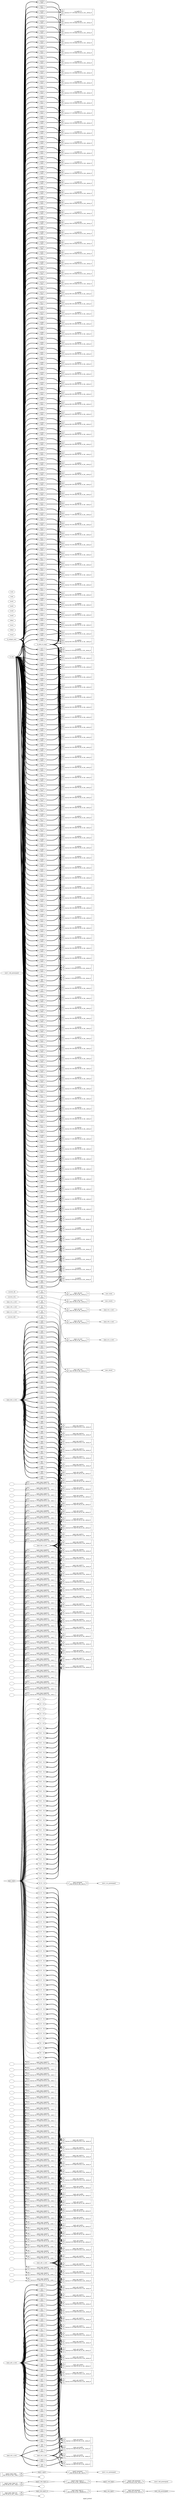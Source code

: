 digraph "mgmt_protect" {
label="mgmt_protect";
rankdir="LR";
remincross=true;
n325 [ shape=diamond, label="user_vdd_powergood", color="black", fontcolor="black" ];
n332 [ shape=diamond, label="mprj2_vdd_logic1", color="black", fontcolor="black" ];
n333 [ shape=diamond, label="mprj_vdd_logic1", color="black", fontcolor="black" ];
n334 [ shape=diamond, label="mprj2_vdd_logic1_h", color="black", fontcolor="black" ];
n335 [ shape=diamond, label="mprj_vdd_logic1_h", color="black", fontcolor="black" ];
n336 [ shape=diamond, label="mprj2_logic1", color="black", fontcolor="black" ];
n337 [ shape=diamond, label="mprj_logic1", color="black", fontcolor="black" ];
n338 [ shape=octagon, label="user2_vdd_powergood", color="black", fontcolor="black" ];
n339 [ shape=octagon, label="user1_vdd_powergood", color="black", fontcolor="black" ];
n340 [ shape=octagon, label="user2_vcc_powergood", color="black", fontcolor="black" ];
n341 [ shape=octagon, label="user1_vcc_powergood", color="black", fontcolor="black" ];
n342 [ shape=octagon, label="la_data_in_mprj", color="black", fontcolor="black" ];
n343 [ shape=octagon, label="mprj_dat_o_user", color="black", fontcolor="black" ];
n344 [ shape=octagon, label="mprj_adr_o_user", color="black", fontcolor="black" ];
n345 [ shape=octagon, label="mprj_sel_o_user", color="black", fontcolor="black" ];
n346 [ shape=octagon, label="mprj_we_o_user", color="black", fontcolor="black" ];
n347 [ shape=octagon, label="mprj_stb_o_user", color="black", fontcolor="black" ];
n348 [ shape=octagon, label="mprj_cyc_o_user", color="black", fontcolor="black" ];
n349 [ shape=octagon, label="user_resetn", color="black", fontcolor="black" ];
n350 [ shape=octagon, label="user_clock2", color="black", fontcolor="black" ];
n351 [ shape=octagon, label="user_clock", color="black", fontcolor="black" ];
n352 [ shape=octagon, label="la_oen", color="black", fontcolor="black" ];
n353 [ shape=octagon, label="la_output_core", color="black", fontcolor="black" ];
n354 [ shape=octagon, label="mprj_dat_o_core", color="black", fontcolor="black" ];
n355 [ shape=octagon, label="mprj_adr_o_core", color="black", fontcolor="black" ];
n356 [ shape=octagon, label="mprj_sel_o_core", color="black", fontcolor="black" ];
n357 [ shape=octagon, label="mprj_we_o_core", color="black", fontcolor="black" ];
n358 [ shape=octagon, label="mprj_stb_o_core", color="black", fontcolor="black" ];
n359 [ shape=octagon, label="mprj_cyc_o_core", color="black", fontcolor="black" ];
n360 [ shape=octagon, label="caravel_rstn", color="black", fontcolor="black" ];
n361 [ shape=octagon, label="caravel_clk2", color="black", fontcolor="black" ];
n362 [ shape=octagon, label="caravel_clk", color="black", fontcolor="black" ];
n363 [ shape=octagon, label="vssa2", color="black", fontcolor="black" ];
n364 [ shape=octagon, label="vdda2", color="black", fontcolor="black" ];
n365 [ shape=octagon, label="vssa1", color="black", fontcolor="black" ];
n366 [ shape=octagon, label="vdda1", color="black", fontcolor="black" ];
n367 [ shape=octagon, label="vssd2", color="black", fontcolor="black" ];
n368 [ shape=octagon, label="vccd2", color="black", fontcolor="black" ];
n369 [ shape=octagon, label="vssd1", color="black", fontcolor="black" ];
n370 [ shape=octagon, label="vccd1", color="black", fontcolor="black" ];
n371 [ shape=octagon, label="vssd", color="black", fontcolor="black" ];
n372 [ shape=octagon, label="vccd", color="black", fontcolor="black" ];
c375 [ shape=record, label="{{<p373> A}|$330\n$not|{<p374> Y}}" ];
c376 [ shape=record, label="{{<p373> A}|$329\n$not|{<p374> Y}}" ];
c379 [ shape=record, label="{{<p373> A|<p377> TE|<p378> Z}|la_buf[127]\n$array:127:128:\\sky130_fd_sc_hd__einvp_8|{}}" ];
c380 [ shape=record, label="{{<p373> A}|$328\n$not|{<p374> Y}}" ];
c381 [ shape=record, label="{{<p373> A}|$327\n$not|{<p374> Y}}" ];
c382 [ shape=record, label="{{<p373> A|<p377> TE|<p378> Z}|la_buf[126]\n$array:126:128:\\sky130_fd_sc_hd__einvp_8|{}}" ];
c383 [ shape=record, label="{{<p373> A}|$326\n$not|{<p374> Y}}" ];
c384 [ shape=record, label="{{<p373> A}|$325\n$not|{<p374> Y}}" ];
c385 [ shape=record, label="{{<p373> A|<p377> TE|<p378> Z}|la_buf[125]\n$array:125:128:\\sky130_fd_sc_hd__einvp_8|{}}" ];
c386 [ shape=record, label="{{<p373> A}|$324\n$not|{<p374> Y}}" ];
c387 [ shape=record, label="{{<p373> A}|$323\n$not|{<p374> Y}}" ];
c388 [ shape=record, label="{{<p373> A|<p377> TE|<p378> Z}|la_buf[124]\n$array:124:128:\\sky130_fd_sc_hd__einvp_8|{}}" ];
c389 [ shape=record, label="{{<p373> A}|$322\n$not|{<p374> Y}}" ];
c390 [ shape=record, label="{{<p373> A}|$321\n$not|{<p374> Y}}" ];
c391 [ shape=record, label="{{<p373> A|<p377> TE|<p378> Z}|la_buf[123]\n$array:123:128:\\sky130_fd_sc_hd__einvp_8|{}}" ];
c392 [ shape=record, label="{{<p373> A}|$320\n$not|{<p374> Y}}" ];
c393 [ shape=record, label="{{<p373> A}|$319\n$not|{<p374> Y}}" ];
c394 [ shape=record, label="{{<p373> A|<p377> TE|<p378> Z}|la_buf[122]\n$array:122:128:\\sky130_fd_sc_hd__einvp_8|{}}" ];
c395 [ shape=record, label="{{<p373> A}|$318\n$not|{<p374> Y}}" ];
c396 [ shape=record, label="{{<p373> A}|$317\n$not|{<p374> Y}}" ];
c397 [ shape=record, label="{{<p373> A|<p377> TE|<p378> Z}|la_buf[121]\n$array:121:128:\\sky130_fd_sc_hd__einvp_8|{}}" ];
c398 [ shape=record, label="{{<p373> A}|$316\n$not|{<p374> Y}}" ];
c399 [ shape=record, label="{{<p373> A}|$315\n$not|{<p374> Y}}" ];
c400 [ shape=record, label="{{<p373> A|<p377> TE|<p378> Z}|la_buf[120]\n$array:120:128:\\sky130_fd_sc_hd__einvp_8|{}}" ];
c401 [ shape=record, label="{{<p373> A}|$314\n$not|{<p374> Y}}" ];
c402 [ shape=record, label="{{<p373> A}|$313\n$not|{<p374> Y}}" ];
c403 [ shape=record, label="{{<p373> A|<p377> TE|<p378> Z}|la_buf[119]\n$array:119:128:\\sky130_fd_sc_hd__einvp_8|{}}" ];
c404 [ shape=record, label="{{<p373> A}|$312\n$not|{<p374> Y}}" ];
c405 [ shape=record, label="{{<p373> A}|$311\n$not|{<p374> Y}}" ];
c406 [ shape=record, label="{{<p373> A|<p377> TE|<p378> Z}|la_buf[118]\n$array:118:128:\\sky130_fd_sc_hd__einvp_8|{}}" ];
c407 [ shape=record, label="{{<p373> A}|$310\n$not|{<p374> Y}}" ];
c408 [ shape=record, label="{{<p373> A}|$309\n$not|{<p374> Y}}" ];
c409 [ shape=record, label="{{<p373> A|<p377> TE|<p378> Z}|la_buf[117]\n$array:117:128:\\sky130_fd_sc_hd__einvp_8|{}}" ];
c410 [ shape=record, label="{{<p373> A}|$308\n$not|{<p374> Y}}" ];
c411 [ shape=record, label="{{<p373> A}|$307\n$not|{<p374> Y}}" ];
c412 [ shape=record, label="{{<p373> A|<p377> TE|<p378> Z}|la_buf[116]\n$array:116:128:\\sky130_fd_sc_hd__einvp_8|{}}" ];
c413 [ shape=record, label="{{<p373> A}|$306\n$not|{<p374> Y}}" ];
c414 [ shape=record, label="{{<p373> A}|$305\n$not|{<p374> Y}}" ];
c415 [ shape=record, label="{{<p373> A|<p377> TE|<p378> Z}|la_buf[115]\n$array:115:128:\\sky130_fd_sc_hd__einvp_8|{}}" ];
c416 [ shape=record, label="{{<p373> A}|$304\n$not|{<p374> Y}}" ];
c417 [ shape=record, label="{{<p373> A}|$303\n$not|{<p374> Y}}" ];
c418 [ shape=record, label="{{<p373> A|<p377> TE|<p378> Z}|la_buf[114]\n$array:114:128:\\sky130_fd_sc_hd__einvp_8|{}}" ];
c419 [ shape=record, label="{{<p373> A}|$302\n$not|{<p374> Y}}" ];
c420 [ shape=record, label="{{<p373> A}|$301\n$not|{<p374> Y}}" ];
c421 [ shape=record, label="{{<p373> A|<p377> TE|<p378> Z}|la_buf[113]\n$array:113:128:\\sky130_fd_sc_hd__einvp_8|{}}" ];
c422 [ shape=record, label="{{<p373> A}|$300\n$not|{<p374> Y}}" ];
c423 [ shape=record, label="{{<p373> A}|$299\n$not|{<p374> Y}}" ];
c424 [ shape=record, label="{{<p373> A|<p377> TE|<p378> Z}|la_buf[112]\n$array:112:128:\\sky130_fd_sc_hd__einvp_8|{}}" ];
c425 [ shape=record, label="{{<p373> A}|$298\n$not|{<p374> Y}}" ];
c426 [ shape=record, label="{{<p373> A}|$297\n$not|{<p374> Y}}" ];
c427 [ shape=record, label="{{<p373> A|<p377> TE|<p378> Z}|la_buf[111]\n$array:111:128:\\sky130_fd_sc_hd__einvp_8|{}}" ];
c428 [ shape=record, label="{{<p373> A}|$296\n$not|{<p374> Y}}" ];
c429 [ shape=record, label="{{<p373> A}|$295\n$not|{<p374> Y}}" ];
c430 [ shape=record, label="{{<p373> A|<p377> TE|<p378> Z}|la_buf[110]\n$array:110:128:\\sky130_fd_sc_hd__einvp_8|{}}" ];
c431 [ shape=record, label="{{<p373> A}|$294\n$not|{<p374> Y}}" ];
c432 [ shape=record, label="{{<p373> A}|$293\n$not|{<p374> Y}}" ];
c433 [ shape=record, label="{{<p373> A|<p377> TE|<p378> Z}|la_buf[109]\n$array:109:128:\\sky130_fd_sc_hd__einvp_8|{}}" ];
c434 [ shape=record, label="{{<p373> A}|$292\n$not|{<p374> Y}}" ];
c435 [ shape=record, label="{{<p373> A}|$291\n$not|{<p374> Y}}" ];
c436 [ shape=record, label="{{<p373> A|<p377> TE|<p378> Z}|la_buf[108]\n$array:108:128:\\sky130_fd_sc_hd__einvp_8|{}}" ];
c437 [ shape=record, label="{{<p373> A}|$290\n$not|{<p374> Y}}" ];
c438 [ shape=record, label="{{<p373> A}|$289\n$not|{<p374> Y}}" ];
c439 [ shape=record, label="{{<p373> A|<p377> TE|<p378> Z}|la_buf[107]\n$array:107:128:\\sky130_fd_sc_hd__einvp_8|{}}" ];
c440 [ shape=record, label="{{<p373> A}|$288\n$not|{<p374> Y}}" ];
c441 [ shape=record, label="{{<p373> A}|$287\n$not|{<p374> Y}}" ];
c442 [ shape=record, label="{{<p373> A|<p377> TE|<p378> Z}|la_buf[106]\n$array:106:128:\\sky130_fd_sc_hd__einvp_8|{}}" ];
c443 [ shape=record, label="{{<p373> A}|$286\n$not|{<p374> Y}}" ];
c444 [ shape=record, label="{{<p373> A}|$285\n$not|{<p374> Y}}" ];
c445 [ shape=record, label="{{<p373> A|<p377> TE|<p378> Z}|la_buf[105]\n$array:105:128:\\sky130_fd_sc_hd__einvp_8|{}}" ];
c446 [ shape=record, label="{{<p373> A}|$284\n$not|{<p374> Y}}" ];
c447 [ shape=record, label="{{<p373> A}|$283\n$not|{<p374> Y}}" ];
c448 [ shape=record, label="{{<p373> A|<p377> TE|<p378> Z}|la_buf[104]\n$array:104:128:\\sky130_fd_sc_hd__einvp_8|{}}" ];
c449 [ shape=record, label="{{<p373> A}|$282\n$not|{<p374> Y}}" ];
c450 [ shape=record, label="{{<p373> A}|$281\n$not|{<p374> Y}}" ];
c451 [ shape=record, label="{{<p373> A|<p377> TE|<p378> Z}|la_buf[103]\n$array:103:128:\\sky130_fd_sc_hd__einvp_8|{}}" ];
c452 [ shape=record, label="{{<p373> A}|$280\n$not|{<p374> Y}}" ];
c453 [ shape=record, label="{{<p373> A}|$279\n$not|{<p374> Y}}" ];
c454 [ shape=record, label="{{<p373> A|<p377> TE|<p378> Z}|la_buf[102]\n$array:102:128:\\sky130_fd_sc_hd__einvp_8|{}}" ];
c455 [ shape=record, label="{{<p373> A}|$278\n$not|{<p374> Y}}" ];
c456 [ shape=record, label="{{<p373> A}|$277\n$not|{<p374> Y}}" ];
c457 [ shape=record, label="{{<p373> A|<p377> TE|<p378> Z}|la_buf[101]\n$array:101:128:\\sky130_fd_sc_hd__einvp_8|{}}" ];
c458 [ shape=record, label="{{<p373> A}|$276\n$not|{<p374> Y}}" ];
c459 [ shape=record, label="{{<p373> A}|$275\n$not|{<p374> Y}}" ];
c460 [ shape=record, label="{{<p373> A|<p377> TE|<p378> Z}|la_buf[100]\n$array:100:128:\\sky130_fd_sc_hd__einvp_8|{}}" ];
c461 [ shape=record, label="{{<p373> A}|$274\n$not|{<p374> Y}}" ];
c462 [ shape=record, label="{{<p373> A}|$273\n$not|{<p374> Y}}" ];
c463 [ shape=record, label="{{<p373> A|<p377> TE|<p378> Z}|la_buf[99]\n$array:99:128:\\sky130_fd_sc_hd__einvp_8|{}}" ];
c464 [ shape=record, label="{{<p373> A}|$272\n$not|{<p374> Y}}" ];
c465 [ shape=record, label="{{<p373> A}|$271\n$not|{<p374> Y}}" ];
c466 [ shape=record, label="{{<p373> A|<p377> TE|<p378> Z}|la_buf[98]\n$array:98:128:\\sky130_fd_sc_hd__einvp_8|{}}" ];
c467 [ shape=record, label="{{<p373> A}|$270\n$not|{<p374> Y}}" ];
c468 [ shape=record, label="{{<p373> A}|$269\n$not|{<p374> Y}}" ];
c469 [ shape=record, label="{{<p373> A|<p377> TE|<p378> Z}|la_buf[97]\n$array:97:128:\\sky130_fd_sc_hd__einvp_8|{}}" ];
c470 [ shape=record, label="{{<p373> A}|$268\n$not|{<p374> Y}}" ];
c471 [ shape=record, label="{{<p373> A}|$267\n$not|{<p374> Y}}" ];
c472 [ shape=record, label="{{<p373> A|<p377> TE|<p378> Z}|la_buf[96]\n$array:96:128:\\sky130_fd_sc_hd__einvp_8|{}}" ];
c473 [ shape=record, label="{{<p373> A}|$266\n$not|{<p374> Y}}" ];
c474 [ shape=record, label="{{<p373> A}|$265\n$not|{<p374> Y}}" ];
c475 [ shape=record, label="{{<p373> A|<p377> TE|<p378> Z}|la_buf[95]\n$array:95:128:\\sky130_fd_sc_hd__einvp_8|{}}" ];
c476 [ shape=record, label="{{<p373> A}|$264\n$not|{<p374> Y}}" ];
c477 [ shape=record, label="{{<p373> A}|$263\n$not|{<p374> Y}}" ];
c478 [ shape=record, label="{{<p373> A|<p377> TE|<p378> Z}|la_buf[94]\n$array:94:128:\\sky130_fd_sc_hd__einvp_8|{}}" ];
c479 [ shape=record, label="{{<p373> A}|$262\n$not|{<p374> Y}}" ];
c480 [ shape=record, label="{{<p373> A}|$261\n$not|{<p374> Y}}" ];
c481 [ shape=record, label="{{<p373> A|<p377> TE|<p378> Z}|la_buf[93]\n$array:93:128:\\sky130_fd_sc_hd__einvp_8|{}}" ];
c482 [ shape=record, label="{{<p373> A}|$260\n$not|{<p374> Y}}" ];
c483 [ shape=record, label="{{<p373> A}|$259\n$not|{<p374> Y}}" ];
c484 [ shape=record, label="{{<p373> A|<p377> TE|<p378> Z}|la_buf[92]\n$array:92:128:\\sky130_fd_sc_hd__einvp_8|{}}" ];
c485 [ shape=record, label="{{<p373> A}|$258\n$not|{<p374> Y}}" ];
c486 [ shape=record, label="{{<p373> A}|$257\n$not|{<p374> Y}}" ];
c487 [ shape=record, label="{{<p373> A|<p377> TE|<p378> Z}|la_buf[91]\n$array:91:128:\\sky130_fd_sc_hd__einvp_8|{}}" ];
c488 [ shape=record, label="{{<p373> A}|$256\n$not|{<p374> Y}}" ];
c489 [ shape=record, label="{{<p373> A}|$255\n$not|{<p374> Y}}" ];
c490 [ shape=record, label="{{<p373> A|<p377> TE|<p378> Z}|la_buf[90]\n$array:90:128:\\sky130_fd_sc_hd__einvp_8|{}}" ];
c491 [ shape=record, label="{{<p373> A}|$254\n$not|{<p374> Y}}" ];
c492 [ shape=record, label="{{<p373> A}|$253\n$not|{<p374> Y}}" ];
c493 [ shape=record, label="{{<p373> A|<p377> TE|<p378> Z}|la_buf[89]\n$array:89:128:\\sky130_fd_sc_hd__einvp_8|{}}" ];
c494 [ shape=record, label="{{<p373> A}|$252\n$not|{<p374> Y}}" ];
c495 [ shape=record, label="{{<p373> A}|$251\n$not|{<p374> Y}}" ];
c496 [ shape=record, label="{{<p373> A|<p377> TE|<p378> Z}|la_buf[88]\n$array:88:128:\\sky130_fd_sc_hd__einvp_8|{}}" ];
c497 [ shape=record, label="{{<p373> A}|$250\n$not|{<p374> Y}}" ];
c498 [ shape=record, label="{{<p373> A}|$249\n$not|{<p374> Y}}" ];
c499 [ shape=record, label="{{<p373> A|<p377> TE|<p378> Z}|la_buf[87]\n$array:87:128:\\sky130_fd_sc_hd__einvp_8|{}}" ];
c500 [ shape=record, label="{{<p373> A}|$248\n$not|{<p374> Y}}" ];
c501 [ shape=record, label="{{<p373> A}|$247\n$not|{<p374> Y}}" ];
c502 [ shape=record, label="{{<p373> A|<p377> TE|<p378> Z}|la_buf[86]\n$array:86:128:\\sky130_fd_sc_hd__einvp_8|{}}" ];
c503 [ shape=record, label="{{<p373> A}|$246\n$not|{<p374> Y}}" ];
c504 [ shape=record, label="{{<p373> A}|$245\n$not|{<p374> Y}}" ];
c505 [ shape=record, label="{{<p373> A|<p377> TE|<p378> Z}|la_buf[85]\n$array:85:128:\\sky130_fd_sc_hd__einvp_8|{}}" ];
c506 [ shape=record, label="{{<p373> A}|$244\n$not|{<p374> Y}}" ];
c507 [ shape=record, label="{{<p373> A}|$243\n$not|{<p374> Y}}" ];
c508 [ shape=record, label="{{<p373> A|<p377> TE|<p378> Z}|la_buf[84]\n$array:84:128:\\sky130_fd_sc_hd__einvp_8|{}}" ];
c509 [ shape=record, label="{{<p373> A}|$242\n$not|{<p374> Y}}" ];
c510 [ shape=record, label="{{<p373> A}|$241\n$not|{<p374> Y}}" ];
c511 [ shape=record, label="{{<p373> A|<p377> TE|<p378> Z}|la_buf[83]\n$array:83:128:\\sky130_fd_sc_hd__einvp_8|{}}" ];
c512 [ shape=record, label="{{<p373> A}|$240\n$not|{<p374> Y}}" ];
c513 [ shape=record, label="{{<p373> A}|$239\n$not|{<p374> Y}}" ];
c514 [ shape=record, label="{{<p373> A|<p377> TE|<p378> Z}|la_buf[82]\n$array:82:128:\\sky130_fd_sc_hd__einvp_8|{}}" ];
c515 [ shape=record, label="{{<p373> A}|$238\n$not|{<p374> Y}}" ];
c516 [ shape=record, label="{{<p373> A}|$237\n$not|{<p374> Y}}" ];
c517 [ shape=record, label="{{<p373> A|<p377> TE|<p378> Z}|la_buf[81]\n$array:81:128:\\sky130_fd_sc_hd__einvp_8|{}}" ];
c518 [ shape=record, label="{{<p373> A}|$236\n$not|{<p374> Y}}" ];
c519 [ shape=record, label="{{<p373> A}|$235\n$not|{<p374> Y}}" ];
c520 [ shape=record, label="{{<p373> A|<p377> TE|<p378> Z}|la_buf[80]\n$array:80:128:\\sky130_fd_sc_hd__einvp_8|{}}" ];
c521 [ shape=record, label="{{<p373> A}|$234\n$not|{<p374> Y}}" ];
c522 [ shape=record, label="{{<p373> A}|$233\n$not|{<p374> Y}}" ];
c523 [ shape=record, label="{{<p373> A|<p377> TE|<p378> Z}|la_buf[79]\n$array:79:128:\\sky130_fd_sc_hd__einvp_8|{}}" ];
c524 [ shape=record, label="{{<p373> A}|$232\n$not|{<p374> Y}}" ];
c525 [ shape=record, label="{{<p373> A}|$231\n$not|{<p374> Y}}" ];
c526 [ shape=record, label="{{<p373> A|<p377> TE|<p378> Z}|la_buf[78]\n$array:78:128:\\sky130_fd_sc_hd__einvp_8|{}}" ];
c527 [ shape=record, label="{{<p373> A}|$230\n$not|{<p374> Y}}" ];
c528 [ shape=record, label="{{<p373> A}|$229\n$not|{<p374> Y}}" ];
c529 [ shape=record, label="{{<p373> A|<p377> TE|<p378> Z}|la_buf[77]\n$array:77:128:\\sky130_fd_sc_hd__einvp_8|{}}" ];
c530 [ shape=record, label="{{<p373> A}|$228\n$not|{<p374> Y}}" ];
c531 [ shape=record, label="{{<p373> A}|$227\n$not|{<p374> Y}}" ];
c532 [ shape=record, label="{{<p373> A|<p377> TE|<p378> Z}|la_buf[76]\n$array:76:128:\\sky130_fd_sc_hd__einvp_8|{}}" ];
c533 [ shape=record, label="{{<p373> A}|$226\n$not|{<p374> Y}}" ];
c534 [ shape=record, label="{{<p373> A}|$225\n$not|{<p374> Y}}" ];
c535 [ shape=record, label="{{<p373> A|<p377> TE|<p378> Z}|la_buf[75]\n$array:75:128:\\sky130_fd_sc_hd__einvp_8|{}}" ];
c536 [ shape=record, label="{{<p373> A}|$224\n$not|{<p374> Y}}" ];
c537 [ shape=record, label="{{<p373> A}|$223\n$not|{<p374> Y}}" ];
c538 [ shape=record, label="{{<p373> A|<p377> TE|<p378> Z}|la_buf[74]\n$array:74:128:\\sky130_fd_sc_hd__einvp_8|{}}" ];
c539 [ shape=record, label="{{<p373> A}|$222\n$not|{<p374> Y}}" ];
c540 [ shape=record, label="{{<p373> A}|$221\n$not|{<p374> Y}}" ];
c541 [ shape=record, label="{{<p373> A|<p377> TE|<p378> Z}|la_buf[73]\n$array:73:128:\\sky130_fd_sc_hd__einvp_8|{}}" ];
c542 [ shape=record, label="{{<p373> A}|$220\n$not|{<p374> Y}}" ];
c543 [ shape=record, label="{{<p373> A}|$219\n$not|{<p374> Y}}" ];
c544 [ shape=record, label="{{<p373> A|<p377> TE|<p378> Z}|la_buf[72]\n$array:72:128:\\sky130_fd_sc_hd__einvp_8|{}}" ];
c545 [ shape=record, label="{{<p373> A}|$218\n$not|{<p374> Y}}" ];
c546 [ shape=record, label="{{<p373> A}|$217\n$not|{<p374> Y}}" ];
c547 [ shape=record, label="{{<p373> A|<p377> TE|<p378> Z}|la_buf[71]\n$array:71:128:\\sky130_fd_sc_hd__einvp_8|{}}" ];
c548 [ shape=record, label="{{<p373> A}|$216\n$not|{<p374> Y}}" ];
c549 [ shape=record, label="{{<p373> A}|$215\n$not|{<p374> Y}}" ];
c550 [ shape=record, label="{{<p373> A|<p377> TE|<p378> Z}|la_buf[70]\n$array:70:128:\\sky130_fd_sc_hd__einvp_8|{}}" ];
c551 [ shape=record, label="{{<p373> A}|$214\n$not|{<p374> Y}}" ];
c552 [ shape=record, label="{{<p373> A}|$213\n$not|{<p374> Y}}" ];
c553 [ shape=record, label="{{<p373> A|<p377> TE|<p378> Z}|la_buf[69]\n$array:69:128:\\sky130_fd_sc_hd__einvp_8|{}}" ];
c554 [ shape=record, label="{{<p373> A}|$212\n$not|{<p374> Y}}" ];
c555 [ shape=record, label="{{<p373> A}|$211\n$not|{<p374> Y}}" ];
c556 [ shape=record, label="{{<p373> A|<p377> TE|<p378> Z}|la_buf[68]\n$array:68:128:\\sky130_fd_sc_hd__einvp_8|{}}" ];
c557 [ shape=record, label="{{<p373> A}|$210\n$not|{<p374> Y}}" ];
c558 [ shape=record, label="{{<p373> A}|$209\n$not|{<p374> Y}}" ];
c559 [ shape=record, label="{{<p373> A|<p377> TE|<p378> Z}|la_buf[67]\n$array:67:128:\\sky130_fd_sc_hd__einvp_8|{}}" ];
c560 [ shape=record, label="{{<p373> A}|$208\n$not|{<p374> Y}}" ];
c561 [ shape=record, label="{{<p373> A}|$207\n$not|{<p374> Y}}" ];
c562 [ shape=record, label="{{<p373> A|<p377> TE|<p378> Z}|la_buf[66]\n$array:66:128:\\sky130_fd_sc_hd__einvp_8|{}}" ];
c563 [ shape=record, label="{{<p373> A}|$206\n$not|{<p374> Y}}" ];
c564 [ shape=record, label="{{<p373> A}|$205\n$not|{<p374> Y}}" ];
c565 [ shape=record, label="{{<p373> A|<p377> TE|<p378> Z}|la_buf[65]\n$array:65:128:\\sky130_fd_sc_hd__einvp_8|{}}" ];
c566 [ shape=record, label="{{<p373> A}|$204\n$not|{<p374> Y}}" ];
c567 [ shape=record, label="{{<p373> A}|$203\n$not|{<p374> Y}}" ];
c568 [ shape=record, label="{{<p373> A|<p377> TE|<p378> Z}|la_buf[64]\n$array:64:128:\\sky130_fd_sc_hd__einvp_8|{}}" ];
c569 [ shape=record, label="{{<p373> A}|$202\n$not|{<p374> Y}}" ];
c570 [ shape=record, label="{{<p373> A}|$201\n$not|{<p374> Y}}" ];
c571 [ shape=record, label="{{<p373> A|<p377> TE|<p378> Z}|la_buf[63]\n$array:63:128:\\sky130_fd_sc_hd__einvp_8|{}}" ];
c572 [ shape=record, label="{{<p373> A}|$200\n$not|{<p374> Y}}" ];
c573 [ shape=record, label="{{<p373> A}|$199\n$not|{<p374> Y}}" ];
c574 [ shape=record, label="{{<p373> A|<p377> TE|<p378> Z}|la_buf[62]\n$array:62:128:\\sky130_fd_sc_hd__einvp_8|{}}" ];
c575 [ shape=record, label="{{<p373> A}|$198\n$not|{<p374> Y}}" ];
c576 [ shape=record, label="{{<p373> A}|$197\n$not|{<p374> Y}}" ];
c577 [ shape=record, label="{{<p373> A|<p377> TE|<p378> Z}|la_buf[61]\n$array:61:128:\\sky130_fd_sc_hd__einvp_8|{}}" ];
c578 [ shape=record, label="{{<p373> A}|$196\n$not|{<p374> Y}}" ];
c579 [ shape=record, label="{{<p373> A}|$195\n$not|{<p374> Y}}" ];
c580 [ shape=record, label="{{<p373> A|<p377> TE|<p378> Z}|la_buf[60]\n$array:60:128:\\sky130_fd_sc_hd__einvp_8|{}}" ];
c581 [ shape=record, label="{{<p373> A}|$194\n$not|{<p374> Y}}" ];
c582 [ shape=record, label="{{<p373> A}|$193\n$not|{<p374> Y}}" ];
c583 [ shape=record, label="{{<p373> A|<p377> TE|<p378> Z}|la_buf[59]\n$array:59:128:\\sky130_fd_sc_hd__einvp_8|{}}" ];
c584 [ shape=record, label="{{<p373> A}|$192\n$not|{<p374> Y}}" ];
c585 [ shape=record, label="{{<p373> A}|$191\n$not|{<p374> Y}}" ];
c586 [ shape=record, label="{{<p373> A|<p377> TE|<p378> Z}|la_buf[58]\n$array:58:128:\\sky130_fd_sc_hd__einvp_8|{}}" ];
c587 [ shape=record, label="{{<p373> A}|$190\n$not|{<p374> Y}}" ];
c588 [ shape=record, label="{{<p373> A}|$189\n$not|{<p374> Y}}" ];
c589 [ shape=record, label="{{<p373> A|<p377> TE|<p378> Z}|la_buf[57]\n$array:57:128:\\sky130_fd_sc_hd__einvp_8|{}}" ];
c590 [ shape=record, label="{{<p373> A}|$188\n$not|{<p374> Y}}" ];
c591 [ shape=record, label="{{<p373> A}|$187\n$not|{<p374> Y}}" ];
c592 [ shape=record, label="{{<p373> A|<p377> TE|<p378> Z}|la_buf[56]\n$array:56:128:\\sky130_fd_sc_hd__einvp_8|{}}" ];
c593 [ shape=record, label="{{<p373> A}|$186\n$not|{<p374> Y}}" ];
c594 [ shape=record, label="{{<p373> A}|$185\n$not|{<p374> Y}}" ];
c595 [ shape=record, label="{{<p373> A|<p377> TE|<p378> Z}|la_buf[55]\n$array:55:128:\\sky130_fd_sc_hd__einvp_8|{}}" ];
c596 [ shape=record, label="{{<p373> A}|$184\n$not|{<p374> Y}}" ];
c597 [ shape=record, label="{{<p373> A}|$183\n$not|{<p374> Y}}" ];
c598 [ shape=record, label="{{<p373> A|<p377> TE|<p378> Z}|la_buf[54]\n$array:54:128:\\sky130_fd_sc_hd__einvp_8|{}}" ];
c599 [ shape=record, label="{{<p373> A}|$182\n$not|{<p374> Y}}" ];
c600 [ shape=record, label="{{<p373> A}|$181\n$not|{<p374> Y}}" ];
c601 [ shape=record, label="{{<p373> A|<p377> TE|<p378> Z}|la_buf[53]\n$array:53:128:\\sky130_fd_sc_hd__einvp_8|{}}" ];
c602 [ shape=record, label="{{<p373> A}|$180\n$not|{<p374> Y}}" ];
c603 [ shape=record, label="{{<p373> A}|$179\n$not|{<p374> Y}}" ];
c604 [ shape=record, label="{{<p373> A|<p377> TE|<p378> Z}|la_buf[52]\n$array:52:128:\\sky130_fd_sc_hd__einvp_8|{}}" ];
c605 [ shape=record, label="{{<p373> A}|$178\n$not|{<p374> Y}}" ];
c606 [ shape=record, label="{{<p373> A}|$177\n$not|{<p374> Y}}" ];
c607 [ shape=record, label="{{<p373> A|<p377> TE|<p378> Z}|la_buf[51]\n$array:51:128:\\sky130_fd_sc_hd__einvp_8|{}}" ];
c608 [ shape=record, label="{{<p373> A}|$176\n$not|{<p374> Y}}" ];
c609 [ shape=record, label="{{<p373> A}|$175\n$not|{<p374> Y}}" ];
c610 [ shape=record, label="{{<p373> A|<p377> TE|<p378> Z}|la_buf[50]\n$array:50:128:\\sky130_fd_sc_hd__einvp_8|{}}" ];
c611 [ shape=record, label="{{<p373> A}|$174\n$not|{<p374> Y}}" ];
c612 [ shape=record, label="{{<p373> A}|$173\n$not|{<p374> Y}}" ];
c613 [ shape=record, label="{{<p373> A|<p377> TE|<p378> Z}|la_buf[49]\n$array:49:128:\\sky130_fd_sc_hd__einvp_8|{}}" ];
c614 [ shape=record, label="{{<p373> A}|$172\n$not|{<p374> Y}}" ];
c615 [ shape=record, label="{{<p373> A}|$171\n$not|{<p374> Y}}" ];
c616 [ shape=record, label="{{<p373> A|<p377> TE|<p378> Z}|la_buf[48]\n$array:48:128:\\sky130_fd_sc_hd__einvp_8|{}}" ];
c617 [ shape=record, label="{{<p373> A}|$170\n$not|{<p374> Y}}" ];
c618 [ shape=record, label="{{<p373> A}|$169\n$not|{<p374> Y}}" ];
c619 [ shape=record, label="{{<p373> A|<p377> TE|<p378> Z}|la_buf[47]\n$array:47:128:\\sky130_fd_sc_hd__einvp_8|{}}" ];
c620 [ shape=record, label="{{<p373> A}|$168\n$not|{<p374> Y}}" ];
c621 [ shape=record, label="{{<p373> A}|$167\n$not|{<p374> Y}}" ];
c622 [ shape=record, label="{{<p373> A|<p377> TE|<p378> Z}|la_buf[46]\n$array:46:128:\\sky130_fd_sc_hd__einvp_8|{}}" ];
c623 [ shape=record, label="{{<p373> A}|$166\n$not|{<p374> Y}}" ];
c624 [ shape=record, label="{{<p373> A}|$165\n$not|{<p374> Y}}" ];
c625 [ shape=record, label="{{<p373> A|<p377> TE|<p378> Z}|la_buf[45]\n$array:45:128:\\sky130_fd_sc_hd__einvp_8|{}}" ];
c626 [ shape=record, label="{{<p373> A}|$164\n$not|{<p374> Y}}" ];
c627 [ shape=record, label="{{<p373> A}|$163\n$not|{<p374> Y}}" ];
c628 [ shape=record, label="{{<p373> A|<p377> TE|<p378> Z}|la_buf[44]\n$array:44:128:\\sky130_fd_sc_hd__einvp_8|{}}" ];
c629 [ shape=record, label="{{<p373> A}|$162\n$not|{<p374> Y}}" ];
c630 [ shape=record, label="{{<p373> A}|$161\n$not|{<p374> Y}}" ];
c631 [ shape=record, label="{{<p373> A|<p377> TE|<p378> Z}|la_buf[43]\n$array:43:128:\\sky130_fd_sc_hd__einvp_8|{}}" ];
c632 [ shape=record, label="{{<p373> A}|$160\n$not|{<p374> Y}}" ];
c633 [ shape=record, label="{{<p373> A}|$159\n$not|{<p374> Y}}" ];
c634 [ shape=record, label="{{<p373> A|<p377> TE|<p378> Z}|la_buf[42]\n$array:42:128:\\sky130_fd_sc_hd__einvp_8|{}}" ];
c635 [ shape=record, label="{{<p373> A}|$158\n$not|{<p374> Y}}" ];
c636 [ shape=record, label="{{<p373> A}|$157\n$not|{<p374> Y}}" ];
c637 [ shape=record, label="{{<p373> A|<p377> TE|<p378> Z}|la_buf[41]\n$array:41:128:\\sky130_fd_sc_hd__einvp_8|{}}" ];
c638 [ shape=record, label="{{<p373> A}|$156\n$not|{<p374> Y}}" ];
c639 [ shape=record, label="{{<p373> A}|$155\n$not|{<p374> Y}}" ];
c640 [ shape=record, label="{{<p373> A|<p377> TE|<p378> Z}|la_buf[40]\n$array:40:128:\\sky130_fd_sc_hd__einvp_8|{}}" ];
c641 [ shape=record, label="{{<p373> A}|$154\n$not|{<p374> Y}}" ];
c642 [ shape=record, label="{{<p373> A}|$153\n$not|{<p374> Y}}" ];
c643 [ shape=record, label="{{<p373> A|<p377> TE|<p378> Z}|la_buf[39]\n$array:39:128:\\sky130_fd_sc_hd__einvp_8|{}}" ];
c644 [ shape=record, label="{{<p373> A}|$152\n$not|{<p374> Y}}" ];
c645 [ shape=record, label="{{<p373> A}|$151\n$not|{<p374> Y}}" ];
c646 [ shape=record, label="{{<p373> A|<p377> TE|<p378> Z}|la_buf[38]\n$array:38:128:\\sky130_fd_sc_hd__einvp_8|{}}" ];
c647 [ shape=record, label="{{<p373> A}|$150\n$not|{<p374> Y}}" ];
c648 [ shape=record, label="{{<p373> A}|$149\n$not|{<p374> Y}}" ];
c649 [ shape=record, label="{{<p373> A|<p377> TE|<p378> Z}|la_buf[37]\n$array:37:128:\\sky130_fd_sc_hd__einvp_8|{}}" ];
c650 [ shape=record, label="{{<p373> A}|$148\n$not|{<p374> Y}}" ];
c651 [ shape=record, label="{{<p373> A}|$147\n$not|{<p374> Y}}" ];
c652 [ shape=record, label="{{<p373> A|<p377> TE|<p378> Z}|la_buf[36]\n$array:36:128:\\sky130_fd_sc_hd__einvp_8|{}}" ];
c653 [ shape=record, label="{{<p373> A}|$146\n$not|{<p374> Y}}" ];
c654 [ shape=record, label="{{<p373> A}|$145\n$not|{<p374> Y}}" ];
c655 [ shape=record, label="{{<p373> A|<p377> TE|<p378> Z}|la_buf[35]\n$array:35:128:\\sky130_fd_sc_hd__einvp_8|{}}" ];
c656 [ shape=record, label="{{<p373> A}|$144\n$not|{<p374> Y}}" ];
c657 [ shape=record, label="{{<p373> A}|$143\n$not|{<p374> Y}}" ];
c658 [ shape=record, label="{{<p373> A|<p377> TE|<p378> Z}|la_buf[34]\n$array:34:128:\\sky130_fd_sc_hd__einvp_8|{}}" ];
c659 [ shape=record, label="{{<p373> A}|$142\n$not|{<p374> Y}}" ];
c660 [ shape=record, label="{{<p373> A}|$141\n$not|{<p374> Y}}" ];
c661 [ shape=record, label="{{<p373> A|<p377> TE|<p378> Z}|la_buf[33]\n$array:33:128:\\sky130_fd_sc_hd__einvp_8|{}}" ];
c662 [ shape=record, label="{{<p373> A}|$140\n$not|{<p374> Y}}" ];
c663 [ shape=record, label="{{<p373> A}|$139\n$not|{<p374> Y}}" ];
c664 [ shape=record, label="{{<p373> A|<p377> TE|<p378> Z}|la_buf[32]\n$array:32:128:\\sky130_fd_sc_hd__einvp_8|{}}" ];
c665 [ shape=record, label="{{<p373> A}|$138\n$not|{<p374> Y}}" ];
c666 [ shape=record, label="{{<p373> A}|$137\n$not|{<p374> Y}}" ];
c667 [ shape=record, label="{{<p373> A|<p377> TE|<p378> Z}|la_buf[31]\n$array:31:128:\\sky130_fd_sc_hd__einvp_8|{}}" ];
c668 [ shape=record, label="{{<p373> A}|$136\n$not|{<p374> Y}}" ];
c669 [ shape=record, label="{{<p373> A}|$135\n$not|{<p374> Y}}" ];
c670 [ shape=record, label="{{<p373> A|<p377> TE|<p378> Z}|la_buf[30]\n$array:30:128:\\sky130_fd_sc_hd__einvp_8|{}}" ];
c671 [ shape=record, label="{{<p373> A}|$134\n$not|{<p374> Y}}" ];
c672 [ shape=record, label="{{<p373> A}|$133\n$not|{<p374> Y}}" ];
c673 [ shape=record, label="{{<p373> A|<p377> TE|<p378> Z}|la_buf[29]\n$array:29:128:\\sky130_fd_sc_hd__einvp_8|{}}" ];
c674 [ shape=record, label="{{<p373> A}|$132\n$not|{<p374> Y}}" ];
c675 [ shape=record, label="{{<p373> A}|$131\n$not|{<p374> Y}}" ];
c676 [ shape=record, label="{{<p373> A|<p377> TE|<p378> Z}|la_buf[28]\n$array:28:128:\\sky130_fd_sc_hd__einvp_8|{}}" ];
c677 [ shape=record, label="{{<p373> A}|$130\n$not|{<p374> Y}}" ];
c678 [ shape=record, label="{{<p373> A}|$129\n$not|{<p374> Y}}" ];
c679 [ shape=record, label="{{<p373> A|<p377> TE|<p378> Z}|la_buf[27]\n$array:27:128:\\sky130_fd_sc_hd__einvp_8|{}}" ];
c680 [ shape=record, label="{{<p373> A}|$128\n$not|{<p374> Y}}" ];
c681 [ shape=record, label="{{<p373> A}|$127\n$not|{<p374> Y}}" ];
c682 [ shape=record, label="{{<p373> A|<p377> TE|<p378> Z}|la_buf[26]\n$array:26:128:\\sky130_fd_sc_hd__einvp_8|{}}" ];
c683 [ shape=record, label="{{<p373> A}|$126\n$not|{<p374> Y}}" ];
c684 [ shape=record, label="{{<p373> A}|$125\n$not|{<p374> Y}}" ];
c685 [ shape=record, label="{{<p373> A|<p377> TE|<p378> Z}|la_buf[25]\n$array:25:128:\\sky130_fd_sc_hd__einvp_8|{}}" ];
c686 [ shape=record, label="{{<p373> A}|$124\n$not|{<p374> Y}}" ];
c687 [ shape=record, label="{{<p373> A}|$123\n$not|{<p374> Y}}" ];
c688 [ shape=record, label="{{<p373> A|<p377> TE|<p378> Z}|la_buf[24]\n$array:24:128:\\sky130_fd_sc_hd__einvp_8|{}}" ];
c689 [ shape=record, label="{{<p373> A}|$122\n$not|{<p374> Y}}" ];
c690 [ shape=record, label="{{<p373> A}|$121\n$not|{<p374> Y}}" ];
c691 [ shape=record, label="{{<p373> A|<p377> TE|<p378> Z}|la_buf[23]\n$array:23:128:\\sky130_fd_sc_hd__einvp_8|{}}" ];
c692 [ shape=record, label="{{<p373> A}|$120\n$not|{<p374> Y}}" ];
c693 [ shape=record, label="{{<p373> A}|$119\n$not|{<p374> Y}}" ];
c694 [ shape=record, label="{{<p373> A|<p377> TE|<p378> Z}|la_buf[22]\n$array:22:128:\\sky130_fd_sc_hd__einvp_8|{}}" ];
c695 [ shape=record, label="{{<p373> A}|$118\n$not|{<p374> Y}}" ];
c696 [ shape=record, label="{{<p373> A}|$117\n$not|{<p374> Y}}" ];
c697 [ shape=record, label="{{<p373> A|<p377> TE|<p378> Z}|la_buf[21]\n$array:21:128:\\sky130_fd_sc_hd__einvp_8|{}}" ];
c698 [ shape=record, label="{{<p373> A}|$116\n$not|{<p374> Y}}" ];
c699 [ shape=record, label="{{<p373> A}|$115\n$not|{<p374> Y}}" ];
c700 [ shape=record, label="{{<p373> A|<p377> TE|<p378> Z}|la_buf[20]\n$array:20:128:\\sky130_fd_sc_hd__einvp_8|{}}" ];
c701 [ shape=record, label="{{<p373> A}|$114\n$not|{<p374> Y}}" ];
c702 [ shape=record, label="{{<p373> A}|$113\n$not|{<p374> Y}}" ];
c703 [ shape=record, label="{{<p373> A|<p377> TE|<p378> Z}|la_buf[19]\n$array:19:128:\\sky130_fd_sc_hd__einvp_8|{}}" ];
c704 [ shape=record, label="{{<p373> A}|$112\n$not|{<p374> Y}}" ];
c705 [ shape=record, label="{{<p373> A}|$111\n$not|{<p374> Y}}" ];
c706 [ shape=record, label="{{<p373> A|<p377> TE|<p378> Z}|la_buf[18]\n$array:18:128:\\sky130_fd_sc_hd__einvp_8|{}}" ];
c707 [ shape=record, label="{{<p373> A}|$110\n$not|{<p374> Y}}" ];
c708 [ shape=record, label="{{<p373> A}|$109\n$not|{<p374> Y}}" ];
c709 [ shape=record, label="{{<p373> A|<p377> TE|<p378> Z}|la_buf[17]\n$array:17:128:\\sky130_fd_sc_hd__einvp_8|{}}" ];
c710 [ shape=record, label="{{<p373> A}|$108\n$not|{<p374> Y}}" ];
c711 [ shape=record, label="{{<p373> A}|$107\n$not|{<p374> Y}}" ];
c712 [ shape=record, label="{{<p373> A|<p377> TE|<p378> Z}|la_buf[16]\n$array:16:128:\\sky130_fd_sc_hd__einvp_8|{}}" ];
c713 [ shape=record, label="{{<p373> A}|$106\n$not|{<p374> Y}}" ];
c714 [ shape=record, label="{{<p373> A}|$105\n$not|{<p374> Y}}" ];
c715 [ shape=record, label="{{<p373> A|<p377> TE|<p378> Z}|la_buf[15]\n$array:15:128:\\sky130_fd_sc_hd__einvp_8|{}}" ];
c716 [ shape=record, label="{{<p373> A}|$104\n$not|{<p374> Y}}" ];
c717 [ shape=record, label="{{<p373> A}|$103\n$not|{<p374> Y}}" ];
c718 [ shape=record, label="{{<p373> A|<p377> TE|<p378> Z}|la_buf[14]\n$array:14:128:\\sky130_fd_sc_hd__einvp_8|{}}" ];
c719 [ shape=record, label="{{<p373> A}|$102\n$not|{<p374> Y}}" ];
c720 [ shape=record, label="{{<p373> A}|$101\n$not|{<p374> Y}}" ];
c721 [ shape=record, label="{{<p373> A|<p377> TE|<p378> Z}|la_buf[13]\n$array:13:128:\\sky130_fd_sc_hd__einvp_8|{}}" ];
c722 [ shape=record, label="{{<p373> A}|$100\n$not|{<p374> Y}}" ];
c723 [ shape=record, label="{{<p373> A}|$99\n$not|{<p374> Y}}" ];
c724 [ shape=record, label="{{<p373> A|<p377> TE|<p378> Z}|la_buf[12]\n$array:12:128:\\sky130_fd_sc_hd__einvp_8|{}}" ];
c725 [ shape=record, label="{{<p373> A}|$98\n$not|{<p374> Y}}" ];
c726 [ shape=record, label="{{<p373> A}|$97\n$not|{<p374> Y}}" ];
c727 [ shape=record, label="{{<p373> A|<p377> TE|<p378> Z}|la_buf[11]\n$array:11:128:\\sky130_fd_sc_hd__einvp_8|{}}" ];
c728 [ shape=record, label="{{<p373> A}|$96\n$not|{<p374> Y}}" ];
c729 [ shape=record, label="{{<p373> A}|$95\n$not|{<p374> Y}}" ];
c730 [ shape=record, label="{{<p373> A|<p377> TE|<p378> Z}|la_buf[10]\n$array:10:128:\\sky130_fd_sc_hd__einvp_8|{}}" ];
c731 [ shape=record, label="{{<p373> A}|$94\n$not|{<p374> Y}}" ];
c732 [ shape=record, label="{{<p373> A}|$93\n$not|{<p374> Y}}" ];
c733 [ shape=record, label="{{<p373> A|<p377> TE|<p378> Z}|la_buf[9]\n$array:9:128:\\sky130_fd_sc_hd__einvp_8|{}}" ];
c734 [ shape=record, label="{{<p373> A}|$92\n$not|{<p374> Y}}" ];
c735 [ shape=record, label="{{<p373> A}|$91\n$not|{<p374> Y}}" ];
c736 [ shape=record, label="{{<p373> A|<p377> TE|<p378> Z}|la_buf[8]\n$array:8:128:\\sky130_fd_sc_hd__einvp_8|{}}" ];
c737 [ shape=record, label="{{<p373> A}|$90\n$not|{<p374> Y}}" ];
c738 [ shape=record, label="{{<p373> A}|$89\n$not|{<p374> Y}}" ];
c739 [ shape=record, label="{{<p373> A|<p377> TE|<p378> Z}|la_buf[7]\n$array:7:128:\\sky130_fd_sc_hd__einvp_8|{}}" ];
c740 [ shape=record, label="{{<p373> A}|$88\n$not|{<p374> Y}}" ];
c741 [ shape=record, label="{{<p373> A}|$87\n$not|{<p374> Y}}" ];
c742 [ shape=record, label="{{<p373> A|<p377> TE|<p378> Z}|la_buf[6]\n$array:6:128:\\sky130_fd_sc_hd__einvp_8|{}}" ];
c743 [ shape=record, label="{{<p373> A}|$86\n$not|{<p374> Y}}" ];
c744 [ shape=record, label="{{<p373> A}|$85\n$not|{<p374> Y}}" ];
c745 [ shape=record, label="{{<p373> A|<p377> TE|<p378> Z}|la_buf[5]\n$array:5:128:\\sky130_fd_sc_hd__einvp_8|{}}" ];
c746 [ shape=record, label="{{<p373> A}|$84\n$not|{<p374> Y}}" ];
c747 [ shape=record, label="{{<p373> A}|$83\n$not|{<p374> Y}}" ];
c748 [ shape=record, label="{{<p373> A|<p377> TE|<p378> Z}|la_buf[4]\n$array:4:128:\\sky130_fd_sc_hd__einvp_8|{}}" ];
c749 [ shape=record, label="{{<p373> A}|$82\n$not|{<p374> Y}}" ];
c750 [ shape=record, label="{{<p373> A}|$81\n$not|{<p374> Y}}" ];
c751 [ shape=record, label="{{<p373> A|<p377> TE|<p378> Z}|la_buf[3]\n$array:3:128:\\sky130_fd_sc_hd__einvp_8|{}}" ];
c752 [ shape=record, label="{{<p373> A}|$80\n$not|{<p374> Y}}" ];
c753 [ shape=record, label="{{<p373> A}|$79\n$not|{<p374> Y}}" ];
c754 [ shape=record, label="{{<p373> A|<p377> TE|<p378> Z}|la_buf[2]\n$array:2:128:\\sky130_fd_sc_hd__einvp_8|{}}" ];
c755 [ shape=record, label="{{<p373> A}|$78\n$not|{<p374> Y}}" ];
c756 [ shape=record, label="{{<p373> A}|$77\n$not|{<p374> Y}}" ];
c757 [ shape=record, label="{{<p373> A|<p377> TE|<p378> Z}|la_buf[1]\n$array:1:128:\\sky130_fd_sc_hd__einvp_8|{}}" ];
c758 [ shape=record, label="{{<p373> A}|$76\n$not|{<p374> Y}}" ];
c759 [ shape=record, label="{{<p373> A}|$75\n$not|{<p374> Y}}" ];
c760 [ shape=record, label="{{<p373> A|<p377> TE|<p378> Z}|la_buf[0]\n$array:0:128:\\sky130_fd_sc_hd__einvp_8|{}}" ];
c761 [ shape=record, label="{{<p373> A}|$74\n$not|{<p374> Y}}" ];
c762 [ shape=record, label="{{<p373> A|<p377> TE|<p378> Z}|mprj_dat_buf[31]\n$array:31:32:\\sky130_fd_sc_hd__einvp_8|{}}" ];
x0 [ shape=record, style=rounded, label="<s0> 73:42 - 31:0 " ];
x0:e -> c762:p377:w [arrowhead=odiamond, arrowtail=odiamond, dir=both, color="black", style="setlinewidth(3)", label=""];
c763 [ shape=record, label="{{<p373> A}|$73\n$not|{<p374> Y}}" ];
c764 [ shape=record, label="{{<p373> A|<p377> TE|<p378> Z}|mprj_dat_buf[30]\n$array:30:32:\\sky130_fd_sc_hd__einvp_8|{}}" ];
x1 [ shape=record, style=rounded, label="<s0> 73:42 - 31:0 " ];
x1:e -> c764:p377:w [arrowhead=odiamond, arrowtail=odiamond, dir=both, color="black", style="setlinewidth(3)", label=""];
c765 [ shape=record, label="{{<p373> A}|$72\n$not|{<p374> Y}}" ];
c766 [ shape=record, label="{{<p373> A|<p377> TE|<p378> Z}|mprj_dat_buf[29]\n$array:29:32:\\sky130_fd_sc_hd__einvp_8|{}}" ];
x2 [ shape=record, style=rounded, label="<s0> 73:42 - 31:0 " ];
x2:e -> c766:p377:w [arrowhead=odiamond, arrowtail=odiamond, dir=both, color="black", style="setlinewidth(3)", label=""];
c767 [ shape=record, label="{{<p373> A}|$71\n$not|{<p374> Y}}" ];
c768 [ shape=record, label="{{<p373> A|<p377> TE|<p378> Z}|mprj_dat_buf[28]\n$array:28:32:\\sky130_fd_sc_hd__einvp_8|{}}" ];
x3 [ shape=record, style=rounded, label="<s0> 73:42 - 31:0 " ];
x3:e -> c768:p377:w [arrowhead=odiamond, arrowtail=odiamond, dir=both, color="black", style="setlinewidth(3)", label=""];
c769 [ shape=record, label="{{<p373> A}|$70\n$not|{<p374> Y}}" ];
c770 [ shape=record, label="{{<p373> A|<p377> TE|<p378> Z}|mprj_dat_buf[27]\n$array:27:32:\\sky130_fd_sc_hd__einvp_8|{}}" ];
x4 [ shape=record, style=rounded, label="<s0> 73:42 - 31:0 " ];
x4:e -> c770:p377:w [arrowhead=odiamond, arrowtail=odiamond, dir=both, color="black", style="setlinewidth(3)", label=""];
c771 [ shape=record, label="{{<p373> A}|$69\n$not|{<p374> Y}}" ];
c772 [ shape=record, label="{{<p373> A|<p377> TE|<p378> Z}|mprj_dat_buf[26]\n$array:26:32:\\sky130_fd_sc_hd__einvp_8|{}}" ];
x5 [ shape=record, style=rounded, label="<s0> 73:42 - 31:0 " ];
x5:e -> c772:p377:w [arrowhead=odiamond, arrowtail=odiamond, dir=both, color="black", style="setlinewidth(3)", label=""];
c773 [ shape=record, label="{{<p373> A}|$68\n$not|{<p374> Y}}" ];
c774 [ shape=record, label="{{<p373> A|<p377> TE|<p378> Z}|mprj_dat_buf[25]\n$array:25:32:\\sky130_fd_sc_hd__einvp_8|{}}" ];
x6 [ shape=record, style=rounded, label="<s0> 73:42 - 31:0 " ];
x6:e -> c774:p377:w [arrowhead=odiamond, arrowtail=odiamond, dir=both, color="black", style="setlinewidth(3)", label=""];
c775 [ shape=record, label="{{<p373> A}|$67\n$not|{<p374> Y}}" ];
c776 [ shape=record, label="{{<p373> A|<p377> TE|<p378> Z}|mprj_dat_buf[24]\n$array:24:32:\\sky130_fd_sc_hd__einvp_8|{}}" ];
x7 [ shape=record, style=rounded, label="<s0> 73:42 - 31:0 " ];
x7:e -> c776:p377:w [arrowhead=odiamond, arrowtail=odiamond, dir=both, color="black", style="setlinewidth(3)", label=""];
c777 [ shape=record, label="{{<p373> A}|$66\n$not|{<p374> Y}}" ];
c778 [ shape=record, label="{{<p373> A|<p377> TE|<p378> Z}|mprj_dat_buf[23]\n$array:23:32:\\sky130_fd_sc_hd__einvp_8|{}}" ];
x8 [ shape=record, style=rounded, label="<s0> 73:42 - 31:0 " ];
x8:e -> c778:p377:w [arrowhead=odiamond, arrowtail=odiamond, dir=both, color="black", style="setlinewidth(3)", label=""];
c779 [ shape=record, label="{{<p373> A}|$65\n$not|{<p374> Y}}" ];
c780 [ shape=record, label="{{<p373> A|<p377> TE|<p378> Z}|mprj_dat_buf[22]\n$array:22:32:\\sky130_fd_sc_hd__einvp_8|{}}" ];
x9 [ shape=record, style=rounded, label="<s0> 73:42 - 31:0 " ];
x9:e -> c780:p377:w [arrowhead=odiamond, arrowtail=odiamond, dir=both, color="black", style="setlinewidth(3)", label=""];
c781 [ shape=record, label="{{<p373> A}|$64\n$not|{<p374> Y}}" ];
c782 [ shape=record, label="{{<p373> A|<p377> TE|<p378> Z}|mprj_dat_buf[21]\n$array:21:32:\\sky130_fd_sc_hd__einvp_8|{}}" ];
x10 [ shape=record, style=rounded, label="<s0> 73:42 - 31:0 " ];
x10:e -> c782:p377:w [arrowhead=odiamond, arrowtail=odiamond, dir=both, color="black", style="setlinewidth(3)", label=""];
c783 [ shape=record, label="{{<p373> A}|$63\n$not|{<p374> Y}}" ];
c784 [ shape=record, label="{{<p373> A|<p377> TE|<p378> Z}|mprj_dat_buf[20]\n$array:20:32:\\sky130_fd_sc_hd__einvp_8|{}}" ];
x11 [ shape=record, style=rounded, label="<s0> 73:42 - 31:0 " ];
x11:e -> c784:p377:w [arrowhead=odiamond, arrowtail=odiamond, dir=both, color="black", style="setlinewidth(3)", label=""];
c785 [ shape=record, label="{{<p373> A}|$62\n$not|{<p374> Y}}" ];
c786 [ shape=record, label="{{<p373> A|<p377> TE|<p378> Z}|mprj_dat_buf[19]\n$array:19:32:\\sky130_fd_sc_hd__einvp_8|{}}" ];
x12 [ shape=record, style=rounded, label="<s0> 73:42 - 31:0 " ];
x12:e -> c786:p377:w [arrowhead=odiamond, arrowtail=odiamond, dir=both, color="black", style="setlinewidth(3)", label=""];
c787 [ shape=record, label="{{<p373> A}|$61\n$not|{<p374> Y}}" ];
c788 [ shape=record, label="{{<p373> A|<p377> TE|<p378> Z}|mprj_dat_buf[18]\n$array:18:32:\\sky130_fd_sc_hd__einvp_8|{}}" ];
x13 [ shape=record, style=rounded, label="<s0> 73:42 - 31:0 " ];
x13:e -> c788:p377:w [arrowhead=odiamond, arrowtail=odiamond, dir=both, color="black", style="setlinewidth(3)", label=""];
c789 [ shape=record, label="{{<p373> A}|$60\n$not|{<p374> Y}}" ];
c790 [ shape=record, label="{{<p373> A|<p377> TE|<p378> Z}|mprj_dat_buf[17]\n$array:17:32:\\sky130_fd_sc_hd__einvp_8|{}}" ];
x14 [ shape=record, style=rounded, label="<s0> 73:42 - 31:0 " ];
x14:e -> c790:p377:w [arrowhead=odiamond, arrowtail=odiamond, dir=both, color="black", style="setlinewidth(3)", label=""];
c791 [ shape=record, label="{{<p373> A}|$59\n$not|{<p374> Y}}" ];
c792 [ shape=record, label="{{<p373> A|<p377> TE|<p378> Z}|mprj_dat_buf[16]\n$array:16:32:\\sky130_fd_sc_hd__einvp_8|{}}" ];
x15 [ shape=record, style=rounded, label="<s0> 73:42 - 31:0 " ];
x15:e -> c792:p377:w [arrowhead=odiamond, arrowtail=odiamond, dir=both, color="black", style="setlinewidth(3)", label=""];
c793 [ shape=record, label="{{<p373> A}|$58\n$not|{<p374> Y}}" ];
c794 [ shape=record, label="{{<p373> A|<p377> TE|<p378> Z}|mprj_dat_buf[15]\n$array:15:32:\\sky130_fd_sc_hd__einvp_8|{}}" ];
x16 [ shape=record, style=rounded, label="<s0> 73:42 - 31:0 " ];
x16:e -> c794:p377:w [arrowhead=odiamond, arrowtail=odiamond, dir=both, color="black", style="setlinewidth(3)", label=""];
c795 [ shape=record, label="{{<p373> A}|$57\n$not|{<p374> Y}}" ];
c796 [ shape=record, label="{{<p373> A|<p377> TE|<p378> Z}|mprj_dat_buf[14]\n$array:14:32:\\sky130_fd_sc_hd__einvp_8|{}}" ];
x17 [ shape=record, style=rounded, label="<s0> 73:42 - 31:0 " ];
x17:e -> c796:p377:w [arrowhead=odiamond, arrowtail=odiamond, dir=both, color="black", style="setlinewidth(3)", label=""];
c797 [ shape=record, label="{{<p373> A}|$56\n$not|{<p374> Y}}" ];
c798 [ shape=record, label="{{<p373> A|<p377> TE|<p378> Z}|mprj_dat_buf[13]\n$array:13:32:\\sky130_fd_sc_hd__einvp_8|{}}" ];
x18 [ shape=record, style=rounded, label="<s0> 73:42 - 31:0 " ];
x18:e -> c798:p377:w [arrowhead=odiamond, arrowtail=odiamond, dir=both, color="black", style="setlinewidth(3)", label=""];
c799 [ shape=record, label="{{<p373> A}|$55\n$not|{<p374> Y}}" ];
c800 [ shape=record, label="{{<p373> A|<p377> TE|<p378> Z}|mprj_dat_buf[12]\n$array:12:32:\\sky130_fd_sc_hd__einvp_8|{}}" ];
x19 [ shape=record, style=rounded, label="<s0> 73:42 - 31:0 " ];
x19:e -> c800:p377:w [arrowhead=odiamond, arrowtail=odiamond, dir=both, color="black", style="setlinewidth(3)", label=""];
c801 [ shape=record, label="{{<p373> A}|$54\n$not|{<p374> Y}}" ];
c802 [ shape=record, label="{{<p373> A|<p377> TE|<p378> Z}|mprj_dat_buf[11]\n$array:11:32:\\sky130_fd_sc_hd__einvp_8|{}}" ];
x20 [ shape=record, style=rounded, label="<s0> 73:42 - 31:0 " ];
x20:e -> c802:p377:w [arrowhead=odiamond, arrowtail=odiamond, dir=both, color="black", style="setlinewidth(3)", label=""];
c803 [ shape=record, label="{{<p373> A}|$53\n$not|{<p374> Y}}" ];
c804 [ shape=record, label="{{<p373> A|<p377> TE|<p378> Z}|mprj_dat_buf[10]\n$array:10:32:\\sky130_fd_sc_hd__einvp_8|{}}" ];
x21 [ shape=record, style=rounded, label="<s0> 73:42 - 31:0 " ];
x21:e -> c804:p377:w [arrowhead=odiamond, arrowtail=odiamond, dir=both, color="black", style="setlinewidth(3)", label=""];
c805 [ shape=record, label="{{<p373> A}|$52\n$not|{<p374> Y}}" ];
c806 [ shape=record, label="{{<p373> A|<p377> TE|<p378> Z}|mprj_dat_buf[9]\n$array:9:32:\\sky130_fd_sc_hd__einvp_8|{}}" ];
x22 [ shape=record, style=rounded, label="<s0> 73:42 - 31:0 " ];
x22:e -> c806:p377:w [arrowhead=odiamond, arrowtail=odiamond, dir=both, color="black", style="setlinewidth(3)", label=""];
c807 [ shape=record, label="{{<p373> A}|$51\n$not|{<p374> Y}}" ];
c808 [ shape=record, label="{{<p373> A|<p377> TE|<p378> Z}|mprj_dat_buf[8]\n$array:8:32:\\sky130_fd_sc_hd__einvp_8|{}}" ];
x23 [ shape=record, style=rounded, label="<s0> 73:42 - 31:0 " ];
x23:e -> c808:p377:w [arrowhead=odiamond, arrowtail=odiamond, dir=both, color="black", style="setlinewidth(3)", label=""];
c809 [ shape=record, label="{{<p373> A}|$50\n$not|{<p374> Y}}" ];
c810 [ shape=record, label="{{<p373> A|<p377> TE|<p378> Z}|mprj_dat_buf[7]\n$array:7:32:\\sky130_fd_sc_hd__einvp_8|{}}" ];
x24 [ shape=record, style=rounded, label="<s0> 73:42 - 31:0 " ];
x24:e -> c810:p377:w [arrowhead=odiamond, arrowtail=odiamond, dir=both, color="black", style="setlinewidth(3)", label=""];
c811 [ shape=record, label="{{<p373> A}|$49\n$not|{<p374> Y}}" ];
c812 [ shape=record, label="{{<p373> A|<p377> TE|<p378> Z}|mprj_dat_buf[6]\n$array:6:32:\\sky130_fd_sc_hd__einvp_8|{}}" ];
x25 [ shape=record, style=rounded, label="<s0> 73:42 - 31:0 " ];
x25:e -> c812:p377:w [arrowhead=odiamond, arrowtail=odiamond, dir=both, color="black", style="setlinewidth(3)", label=""];
c813 [ shape=record, label="{{<p373> A}|$48\n$not|{<p374> Y}}" ];
c814 [ shape=record, label="{{<p373> A|<p377> TE|<p378> Z}|mprj_dat_buf[5]\n$array:5:32:\\sky130_fd_sc_hd__einvp_8|{}}" ];
x26 [ shape=record, style=rounded, label="<s0> 73:42 - 31:0 " ];
x26:e -> c814:p377:w [arrowhead=odiamond, arrowtail=odiamond, dir=both, color="black", style="setlinewidth(3)", label=""];
c815 [ shape=record, label="{{<p373> A}|$47\n$not|{<p374> Y}}" ];
c816 [ shape=record, label="{{<p373> A|<p377> TE|<p378> Z}|mprj_dat_buf[4]\n$array:4:32:\\sky130_fd_sc_hd__einvp_8|{}}" ];
x27 [ shape=record, style=rounded, label="<s0> 73:42 - 31:0 " ];
x27:e -> c816:p377:w [arrowhead=odiamond, arrowtail=odiamond, dir=both, color="black", style="setlinewidth(3)", label=""];
c817 [ shape=record, label="{{<p373> A}|$46\n$not|{<p374> Y}}" ];
c818 [ shape=record, label="{{<p373> A|<p377> TE|<p378> Z}|mprj_dat_buf[3]\n$array:3:32:\\sky130_fd_sc_hd__einvp_8|{}}" ];
x28 [ shape=record, style=rounded, label="<s0> 73:42 - 31:0 " ];
x28:e -> c818:p377:w [arrowhead=odiamond, arrowtail=odiamond, dir=both, color="black", style="setlinewidth(3)", label=""];
c819 [ shape=record, label="{{<p373> A}|$45\n$not|{<p374> Y}}" ];
c820 [ shape=record, label="{{<p373> A|<p377> TE|<p378> Z}|mprj_dat_buf[2]\n$array:2:32:\\sky130_fd_sc_hd__einvp_8|{}}" ];
x29 [ shape=record, style=rounded, label="<s0> 73:42 - 31:0 " ];
x29:e -> c820:p377:w [arrowhead=odiamond, arrowtail=odiamond, dir=both, color="black", style="setlinewidth(3)", label=""];
c821 [ shape=record, label="{{<p373> A}|$44\n$not|{<p374> Y}}" ];
c822 [ shape=record, label="{{<p373> A|<p377> TE|<p378> Z}|mprj_dat_buf[1]\n$array:1:32:\\sky130_fd_sc_hd__einvp_8|{}}" ];
x30 [ shape=record, style=rounded, label="<s0> 73:42 - 31:0 " ];
x30:e -> c822:p377:w [arrowhead=odiamond, arrowtail=odiamond, dir=both, color="black", style="setlinewidth(3)", label=""];
c823 [ shape=record, label="{{<p373> A}|$43\n$not|{<p374> Y}}" ];
c824 [ shape=record, label="{{<p373> A|<p377> TE|<p378> Z}|mprj_dat_buf[0]\n$array:0:32:\\sky130_fd_sc_hd__einvp_8|{}}" ];
x31 [ shape=record, style=rounded, label="<s0> 73:42 - 31:0 " ];
x31:e -> c824:p377:w [arrowhead=odiamond, arrowtail=odiamond, dir=both, color="black", style="setlinewidth(3)", label=""];
c825 [ shape=record, label="{{<p373> A}|$42\n$not|{<p374> Y}}" ];
c826 [ shape=record, label="{{<p373> A|<p377> TE|<p378> Z}|mprj_adr_buf[31]\n$array:31:32:\\sky130_fd_sc_hd__einvp_8|{}}" ];
x32 [ shape=record, style=rounded, label="<s0> 41:10 - 31:0 " ];
x32:e -> c826:p377:w [arrowhead=odiamond, arrowtail=odiamond, dir=both, color="black", style="setlinewidth(3)", label=""];
c827 [ shape=record, label="{{<p373> A}|$41\n$not|{<p374> Y}}" ];
c828 [ shape=record, label="{{<p373> A|<p377> TE|<p378> Z}|mprj_adr_buf[30]\n$array:30:32:\\sky130_fd_sc_hd__einvp_8|{}}" ];
x33 [ shape=record, style=rounded, label="<s0> 41:10 - 31:0 " ];
x33:e -> c828:p377:w [arrowhead=odiamond, arrowtail=odiamond, dir=both, color="black", style="setlinewidth(3)", label=""];
c829 [ shape=record, label="{{<p373> A}|$40\n$not|{<p374> Y}}" ];
c830 [ shape=record, label="{{<p373> A|<p377> TE|<p378> Z}|mprj_adr_buf[29]\n$array:29:32:\\sky130_fd_sc_hd__einvp_8|{}}" ];
x34 [ shape=record, style=rounded, label="<s0> 41:10 - 31:0 " ];
x34:e -> c830:p377:w [arrowhead=odiamond, arrowtail=odiamond, dir=both, color="black", style="setlinewidth(3)", label=""];
c831 [ shape=record, label="{{<p373> A}|$39\n$not|{<p374> Y}}" ];
c832 [ shape=record, label="{{<p373> A|<p377> TE|<p378> Z}|mprj_adr_buf[28]\n$array:28:32:\\sky130_fd_sc_hd__einvp_8|{}}" ];
x35 [ shape=record, style=rounded, label="<s0> 41:10 - 31:0 " ];
x35:e -> c832:p377:w [arrowhead=odiamond, arrowtail=odiamond, dir=both, color="black", style="setlinewidth(3)", label=""];
c833 [ shape=record, label="{{<p373> A}|$38\n$not|{<p374> Y}}" ];
c834 [ shape=record, label="{{<p373> A|<p377> TE|<p378> Z}|mprj_adr_buf[27]\n$array:27:32:\\sky130_fd_sc_hd__einvp_8|{}}" ];
x36 [ shape=record, style=rounded, label="<s0> 41:10 - 31:0 " ];
x36:e -> c834:p377:w [arrowhead=odiamond, arrowtail=odiamond, dir=both, color="black", style="setlinewidth(3)", label=""];
c835 [ shape=record, label="{{<p373> A}|$37\n$not|{<p374> Y}}" ];
c836 [ shape=record, label="{{<p373> A|<p377> TE|<p378> Z}|mprj_adr_buf[26]\n$array:26:32:\\sky130_fd_sc_hd__einvp_8|{}}" ];
x37 [ shape=record, style=rounded, label="<s0> 41:10 - 31:0 " ];
x37:e -> c836:p377:w [arrowhead=odiamond, arrowtail=odiamond, dir=both, color="black", style="setlinewidth(3)", label=""];
c837 [ shape=record, label="{{<p373> A}|$36\n$not|{<p374> Y}}" ];
c838 [ shape=record, label="{{<p373> A|<p377> TE|<p378> Z}|mprj_adr_buf[25]\n$array:25:32:\\sky130_fd_sc_hd__einvp_8|{}}" ];
x38 [ shape=record, style=rounded, label="<s0> 41:10 - 31:0 " ];
x38:e -> c838:p377:w [arrowhead=odiamond, arrowtail=odiamond, dir=both, color="black", style="setlinewidth(3)", label=""];
c839 [ shape=record, label="{{<p373> A}|$35\n$not|{<p374> Y}}" ];
c840 [ shape=record, label="{{<p373> A|<p377> TE|<p378> Z}|mprj_adr_buf[24]\n$array:24:32:\\sky130_fd_sc_hd__einvp_8|{}}" ];
x39 [ shape=record, style=rounded, label="<s0> 41:10 - 31:0 " ];
x39:e -> c840:p377:w [arrowhead=odiamond, arrowtail=odiamond, dir=both, color="black", style="setlinewidth(3)", label=""];
c841 [ shape=record, label="{{<p373> A}|$34\n$not|{<p374> Y}}" ];
c842 [ shape=record, label="{{<p373> A|<p377> TE|<p378> Z}|mprj_adr_buf[23]\n$array:23:32:\\sky130_fd_sc_hd__einvp_8|{}}" ];
x40 [ shape=record, style=rounded, label="<s0> 41:10 - 31:0 " ];
x40:e -> c842:p377:w [arrowhead=odiamond, arrowtail=odiamond, dir=both, color="black", style="setlinewidth(3)", label=""];
c843 [ shape=record, label="{{<p373> A}|$33\n$not|{<p374> Y}}" ];
c844 [ shape=record, label="{{<p373> A|<p377> TE|<p378> Z}|mprj_adr_buf[22]\n$array:22:32:\\sky130_fd_sc_hd__einvp_8|{}}" ];
x41 [ shape=record, style=rounded, label="<s0> 41:10 - 31:0 " ];
x41:e -> c844:p377:w [arrowhead=odiamond, arrowtail=odiamond, dir=both, color="black", style="setlinewidth(3)", label=""];
c845 [ shape=record, label="{{<p373> A}|$32\n$not|{<p374> Y}}" ];
c846 [ shape=record, label="{{<p373> A|<p377> TE|<p378> Z}|mprj_adr_buf[21]\n$array:21:32:\\sky130_fd_sc_hd__einvp_8|{}}" ];
x42 [ shape=record, style=rounded, label="<s0> 41:10 - 31:0 " ];
x42:e -> c846:p377:w [arrowhead=odiamond, arrowtail=odiamond, dir=both, color="black", style="setlinewidth(3)", label=""];
c847 [ shape=record, label="{{<p373> A}|$31\n$not|{<p374> Y}}" ];
c848 [ shape=record, label="{{<p373> A|<p377> TE|<p378> Z}|mprj_adr_buf[20]\n$array:20:32:\\sky130_fd_sc_hd__einvp_8|{}}" ];
x43 [ shape=record, style=rounded, label="<s0> 41:10 - 31:0 " ];
x43:e -> c848:p377:w [arrowhead=odiamond, arrowtail=odiamond, dir=both, color="black", style="setlinewidth(3)", label=""];
c849 [ shape=record, label="{{<p373> A}|$30\n$not|{<p374> Y}}" ];
c850 [ shape=record, label="{{<p373> A|<p377> TE|<p378> Z}|mprj_adr_buf[19]\n$array:19:32:\\sky130_fd_sc_hd__einvp_8|{}}" ];
x44 [ shape=record, style=rounded, label="<s0> 41:10 - 31:0 " ];
x44:e -> c850:p377:w [arrowhead=odiamond, arrowtail=odiamond, dir=both, color="black", style="setlinewidth(3)", label=""];
c851 [ shape=record, label="{{<p373> A}|$29\n$not|{<p374> Y}}" ];
c852 [ shape=record, label="{{<p373> A|<p377> TE|<p378> Z}|mprj_adr_buf[18]\n$array:18:32:\\sky130_fd_sc_hd__einvp_8|{}}" ];
x45 [ shape=record, style=rounded, label="<s0> 41:10 - 31:0 " ];
x45:e -> c852:p377:w [arrowhead=odiamond, arrowtail=odiamond, dir=both, color="black", style="setlinewidth(3)", label=""];
c853 [ shape=record, label="{{<p373> A}|$28\n$not|{<p374> Y}}" ];
c854 [ shape=record, label="{{<p373> A|<p377> TE|<p378> Z}|mprj_adr_buf[17]\n$array:17:32:\\sky130_fd_sc_hd__einvp_8|{}}" ];
x46 [ shape=record, style=rounded, label="<s0> 41:10 - 31:0 " ];
x46:e -> c854:p377:w [arrowhead=odiamond, arrowtail=odiamond, dir=both, color="black", style="setlinewidth(3)", label=""];
c855 [ shape=record, label="{{<p373> A}|$27\n$not|{<p374> Y}}" ];
c856 [ shape=record, label="{{<p373> A|<p377> TE|<p378> Z}|mprj_adr_buf[16]\n$array:16:32:\\sky130_fd_sc_hd__einvp_8|{}}" ];
x47 [ shape=record, style=rounded, label="<s0> 41:10 - 31:0 " ];
x47:e -> c856:p377:w [arrowhead=odiamond, arrowtail=odiamond, dir=both, color="black", style="setlinewidth(3)", label=""];
c857 [ shape=record, label="{{<p373> A}|$26\n$not|{<p374> Y}}" ];
c858 [ shape=record, label="{{<p373> A|<p377> TE|<p378> Z}|mprj_adr_buf[15]\n$array:15:32:\\sky130_fd_sc_hd__einvp_8|{}}" ];
x48 [ shape=record, style=rounded, label="<s0> 41:10 - 31:0 " ];
x48:e -> c858:p377:w [arrowhead=odiamond, arrowtail=odiamond, dir=both, color="black", style="setlinewidth(3)", label=""];
c859 [ shape=record, label="{{<p373> A}|$25\n$not|{<p374> Y}}" ];
c860 [ shape=record, label="{{<p373> A|<p377> TE|<p378> Z}|mprj_adr_buf[14]\n$array:14:32:\\sky130_fd_sc_hd__einvp_8|{}}" ];
x49 [ shape=record, style=rounded, label="<s0> 41:10 - 31:0 " ];
x49:e -> c860:p377:w [arrowhead=odiamond, arrowtail=odiamond, dir=both, color="black", style="setlinewidth(3)", label=""];
c861 [ shape=record, label="{{<p373> A}|$24\n$not|{<p374> Y}}" ];
c862 [ shape=record, label="{{<p373> A|<p377> TE|<p378> Z}|mprj_adr_buf[13]\n$array:13:32:\\sky130_fd_sc_hd__einvp_8|{}}" ];
x50 [ shape=record, style=rounded, label="<s0> 41:10 - 31:0 " ];
x50:e -> c862:p377:w [arrowhead=odiamond, arrowtail=odiamond, dir=both, color="black", style="setlinewidth(3)", label=""];
c863 [ shape=record, label="{{<p373> A}|$23\n$not|{<p374> Y}}" ];
c864 [ shape=record, label="{{<p373> A|<p377> TE|<p378> Z}|mprj_adr_buf[12]\n$array:12:32:\\sky130_fd_sc_hd__einvp_8|{}}" ];
x51 [ shape=record, style=rounded, label="<s0> 41:10 - 31:0 " ];
x51:e -> c864:p377:w [arrowhead=odiamond, arrowtail=odiamond, dir=both, color="black", style="setlinewidth(3)", label=""];
c865 [ shape=record, label="{{<p373> A}|$22\n$not|{<p374> Y}}" ];
c866 [ shape=record, label="{{<p373> A|<p377> TE|<p378> Z}|mprj_adr_buf[11]\n$array:11:32:\\sky130_fd_sc_hd__einvp_8|{}}" ];
x52 [ shape=record, style=rounded, label="<s0> 41:10 - 31:0 " ];
x52:e -> c866:p377:w [arrowhead=odiamond, arrowtail=odiamond, dir=both, color="black", style="setlinewidth(3)", label=""];
c867 [ shape=record, label="{{<p373> A}|$21\n$not|{<p374> Y}}" ];
c868 [ shape=record, label="{{<p373> A|<p377> TE|<p378> Z}|mprj_adr_buf[10]\n$array:10:32:\\sky130_fd_sc_hd__einvp_8|{}}" ];
x53 [ shape=record, style=rounded, label="<s0> 41:10 - 31:0 " ];
x53:e -> c868:p377:w [arrowhead=odiamond, arrowtail=odiamond, dir=both, color="black", style="setlinewidth(3)", label=""];
c869 [ shape=record, label="{{<p373> A}|$20\n$not|{<p374> Y}}" ];
c870 [ shape=record, label="{{<p373> A|<p377> TE|<p378> Z}|mprj_adr_buf[9]\n$array:9:32:\\sky130_fd_sc_hd__einvp_8|{}}" ];
x54 [ shape=record, style=rounded, label="<s0> 41:10 - 31:0 " ];
x54:e -> c870:p377:w [arrowhead=odiamond, arrowtail=odiamond, dir=both, color="black", style="setlinewidth(3)", label=""];
c871 [ shape=record, label="{{<p373> A}|$19\n$not|{<p374> Y}}" ];
c872 [ shape=record, label="{{<p373> A|<p377> TE|<p378> Z}|mprj_adr_buf[8]\n$array:8:32:\\sky130_fd_sc_hd__einvp_8|{}}" ];
x55 [ shape=record, style=rounded, label="<s0> 41:10 - 31:0 " ];
x55:e -> c872:p377:w [arrowhead=odiamond, arrowtail=odiamond, dir=both, color="black", style="setlinewidth(3)", label=""];
c873 [ shape=record, label="{{<p373> A}|$18\n$not|{<p374> Y}}" ];
c874 [ shape=record, label="{{<p373> A|<p377> TE|<p378> Z}|mprj_adr_buf[7]\n$array:7:32:\\sky130_fd_sc_hd__einvp_8|{}}" ];
x56 [ shape=record, style=rounded, label="<s0> 41:10 - 31:0 " ];
x56:e -> c874:p377:w [arrowhead=odiamond, arrowtail=odiamond, dir=both, color="black", style="setlinewidth(3)", label=""];
c875 [ shape=record, label="{{<p373> A}|$17\n$not|{<p374> Y}}" ];
c876 [ shape=record, label="{{<p373> A|<p377> TE|<p378> Z}|mprj_adr_buf[6]\n$array:6:32:\\sky130_fd_sc_hd__einvp_8|{}}" ];
x57 [ shape=record, style=rounded, label="<s0> 41:10 - 31:0 " ];
x57:e -> c876:p377:w [arrowhead=odiamond, arrowtail=odiamond, dir=both, color="black", style="setlinewidth(3)", label=""];
c877 [ shape=record, label="{{<p373> A}|$16\n$not|{<p374> Y}}" ];
c878 [ shape=record, label="{{<p373> A|<p377> TE|<p378> Z}|mprj_adr_buf[5]\n$array:5:32:\\sky130_fd_sc_hd__einvp_8|{}}" ];
x58 [ shape=record, style=rounded, label="<s0> 41:10 - 31:0 " ];
x58:e -> c878:p377:w [arrowhead=odiamond, arrowtail=odiamond, dir=both, color="black", style="setlinewidth(3)", label=""];
c879 [ shape=record, label="{{<p373> A}|$15\n$not|{<p374> Y}}" ];
c880 [ shape=record, label="{{<p373> A|<p377> TE|<p378> Z}|mprj_adr_buf[4]\n$array:4:32:\\sky130_fd_sc_hd__einvp_8|{}}" ];
x59 [ shape=record, style=rounded, label="<s0> 41:10 - 31:0 " ];
x59:e -> c880:p377:w [arrowhead=odiamond, arrowtail=odiamond, dir=both, color="black", style="setlinewidth(3)", label=""];
c881 [ shape=record, label="{{<p373> A}|$14\n$not|{<p374> Y}}" ];
c882 [ shape=record, label="{{<p373> A|<p377> TE|<p378> Z}|mprj_adr_buf[3]\n$array:3:32:\\sky130_fd_sc_hd__einvp_8|{}}" ];
x60 [ shape=record, style=rounded, label="<s0> 41:10 - 31:0 " ];
x60:e -> c882:p377:w [arrowhead=odiamond, arrowtail=odiamond, dir=both, color="black", style="setlinewidth(3)", label=""];
c883 [ shape=record, label="{{<p373> A}|$13\n$not|{<p374> Y}}" ];
c884 [ shape=record, label="{{<p373> A|<p377> TE|<p378> Z}|mprj_adr_buf[2]\n$array:2:32:\\sky130_fd_sc_hd__einvp_8|{}}" ];
x61 [ shape=record, style=rounded, label="<s0> 41:10 - 31:0 " ];
x61:e -> c884:p377:w [arrowhead=odiamond, arrowtail=odiamond, dir=both, color="black", style="setlinewidth(3)", label=""];
c885 [ shape=record, label="{{<p373> A}|$12\n$not|{<p374> Y}}" ];
c886 [ shape=record, label="{{<p373> A|<p377> TE|<p378> Z}|mprj_adr_buf[1]\n$array:1:32:\\sky130_fd_sc_hd__einvp_8|{}}" ];
x62 [ shape=record, style=rounded, label="<s0> 41:10 - 31:0 " ];
x62:e -> c886:p377:w [arrowhead=odiamond, arrowtail=odiamond, dir=both, color="black", style="setlinewidth(3)", label=""];
c887 [ shape=record, label="{{<p373> A}|$11\n$not|{<p374> Y}}" ];
c888 [ shape=record, label="{{<p373> A|<p377> TE|<p378> Z}|mprj_adr_buf[0]\n$array:0:32:\\sky130_fd_sc_hd__einvp_8|{}}" ];
x63 [ shape=record, style=rounded, label="<s0> 41:10 - 31:0 " ];
x63:e -> c888:p377:w [arrowhead=odiamond, arrowtail=odiamond, dir=both, color="black", style="setlinewidth(3)", label=""];
c889 [ shape=record, label="{{<p373> A}|$10\n$not|{<p374> Y}}" ];
c890 [ shape=record, label="{{<p373> A|<p377> TE|<p378> Z}|mprj_sel_buf[3]\n$array:3:4:\\sky130_fd_sc_hd__einvp_8|{}}" ];
x64 [ shape=record, style=rounded, label="<s0> 9:6 - 3:0 " ];
x64:e -> c890:p377:w [arrowhead=odiamond, arrowtail=odiamond, dir=both, color="black", style="setlinewidth(3)", label=""];
c891 [ shape=record, label="{{<p373> A}|$9\n$not|{<p374> Y}}" ];
c892 [ shape=record, label="{{<p373> A|<p377> TE|<p378> Z}|mprj_sel_buf[2]\n$array:2:4:\\sky130_fd_sc_hd__einvp_8|{}}" ];
x65 [ shape=record, style=rounded, label="<s0> 9:6 - 3:0 " ];
x65:e -> c892:p377:w [arrowhead=odiamond, arrowtail=odiamond, dir=both, color="black", style="setlinewidth(3)", label=""];
c893 [ shape=record, label="{{<p373> A}|$8\n$not|{<p374> Y}}" ];
c894 [ shape=record, label="{{<p373> A|<p377> TE|<p378> Z}|mprj_sel_buf[1]\n$array:1:4:\\sky130_fd_sc_hd__einvp_8|{}}" ];
x66 [ shape=record, style=rounded, label="<s0> 9:6 - 3:0 " ];
x66:e -> c894:p377:w [arrowhead=odiamond, arrowtail=odiamond, dir=both, color="black", style="setlinewidth(3)", label=""];
c895 [ shape=record, label="{{<p373> A}|$7\n$not|{<p374> Y}}" ];
c896 [ shape=record, label="{{<p373> A|<p377> TE|<p378> Z}|mprj_sel_buf[0]\n$array:0:4:\\sky130_fd_sc_hd__einvp_8|{}}" ];
x67 [ shape=record, style=rounded, label="<s0> 9:6 - 3:0 " ];
x67:e -> c896:p377:w [arrowhead=odiamond, arrowtail=odiamond, dir=both, color="black", style="setlinewidth(3)", label=""];
v68 [ label="" ];
c899 [ shape=record, label="{{<p897> HI|<p898> LO}|mprj_logic_high[74]\n$array:74:75:\\sky130_fd_sc_hd__conb_1|{}}" ];
v69 [ label="" ];
c900 [ shape=record, label="{{<p897> HI|<p898> LO}|mprj_logic_high[73]\n$array:73:75:\\sky130_fd_sc_hd__conb_1|{}}" ];
v70 [ label="" ];
c901 [ shape=record, label="{{<p897> HI|<p898> LO}|mprj_logic_high[72]\n$array:72:75:\\sky130_fd_sc_hd__conb_1|{}}" ];
v71 [ label="" ];
c902 [ shape=record, label="{{<p897> HI|<p898> LO}|mprj_logic_high[71]\n$array:71:75:\\sky130_fd_sc_hd__conb_1|{}}" ];
v72 [ label="" ];
c903 [ shape=record, label="{{<p897> HI|<p898> LO}|mprj_logic_high[70]\n$array:70:75:\\sky130_fd_sc_hd__conb_1|{}}" ];
v73 [ label="" ];
c904 [ shape=record, label="{{<p897> HI|<p898> LO}|mprj_logic_high[69]\n$array:69:75:\\sky130_fd_sc_hd__conb_1|{}}" ];
v74 [ label="" ];
c905 [ shape=record, label="{{<p897> HI|<p898> LO}|mprj_logic_high[68]\n$array:68:75:\\sky130_fd_sc_hd__conb_1|{}}" ];
v75 [ label="" ];
c906 [ shape=record, label="{{<p897> HI|<p898> LO}|mprj_logic_high[67]\n$array:67:75:\\sky130_fd_sc_hd__conb_1|{}}" ];
v76 [ label="" ];
c907 [ shape=record, label="{{<p897> HI|<p898> LO}|mprj_logic_high[66]\n$array:66:75:\\sky130_fd_sc_hd__conb_1|{}}" ];
v77 [ label="" ];
c908 [ shape=record, label="{{<p897> HI|<p898> LO}|mprj_logic_high[65]\n$array:65:75:\\sky130_fd_sc_hd__conb_1|{}}" ];
v78 [ label="" ];
c909 [ shape=record, label="{{<p897> HI|<p898> LO}|mprj_logic_high[64]\n$array:64:75:\\sky130_fd_sc_hd__conb_1|{}}" ];
v79 [ label="" ];
c910 [ shape=record, label="{{<p897> HI|<p898> LO}|mprj_logic_high[63]\n$array:63:75:\\sky130_fd_sc_hd__conb_1|{}}" ];
v80 [ label="" ];
c911 [ shape=record, label="{{<p897> HI|<p898> LO}|mprj_logic_high[62]\n$array:62:75:\\sky130_fd_sc_hd__conb_1|{}}" ];
v81 [ label="" ];
c912 [ shape=record, label="{{<p897> HI|<p898> LO}|mprj_logic_high[61]\n$array:61:75:\\sky130_fd_sc_hd__conb_1|{}}" ];
v82 [ label="" ];
c913 [ shape=record, label="{{<p897> HI|<p898> LO}|mprj_logic_high[60]\n$array:60:75:\\sky130_fd_sc_hd__conb_1|{}}" ];
v83 [ label="" ];
c914 [ shape=record, label="{{<p897> HI|<p898> LO}|mprj_logic_high[59]\n$array:59:75:\\sky130_fd_sc_hd__conb_1|{}}" ];
v84 [ label="" ];
c915 [ shape=record, label="{{<p897> HI|<p898> LO}|mprj_logic_high[58]\n$array:58:75:\\sky130_fd_sc_hd__conb_1|{}}" ];
v85 [ label="" ];
c916 [ shape=record, label="{{<p897> HI|<p898> LO}|mprj_logic_high[57]\n$array:57:75:\\sky130_fd_sc_hd__conb_1|{}}" ];
v86 [ label="" ];
c917 [ shape=record, label="{{<p897> HI|<p898> LO}|mprj_logic_high[56]\n$array:56:75:\\sky130_fd_sc_hd__conb_1|{}}" ];
v87 [ label="" ];
c918 [ shape=record, label="{{<p897> HI|<p898> LO}|mprj_logic_high[55]\n$array:55:75:\\sky130_fd_sc_hd__conb_1|{}}" ];
v88 [ label="" ];
c919 [ shape=record, label="{{<p897> HI|<p898> LO}|mprj_logic_high[54]\n$array:54:75:\\sky130_fd_sc_hd__conb_1|{}}" ];
v89 [ label="" ];
c920 [ shape=record, label="{{<p897> HI|<p898> LO}|mprj_logic_high[53]\n$array:53:75:\\sky130_fd_sc_hd__conb_1|{}}" ];
v90 [ label="" ];
c921 [ shape=record, label="{{<p897> HI|<p898> LO}|mprj_logic_high[52]\n$array:52:75:\\sky130_fd_sc_hd__conb_1|{}}" ];
v91 [ label="" ];
c922 [ shape=record, label="{{<p897> HI|<p898> LO}|mprj_logic_high[51]\n$array:51:75:\\sky130_fd_sc_hd__conb_1|{}}" ];
v92 [ label="" ];
c923 [ shape=record, label="{{<p897> HI|<p898> LO}|mprj_logic_high[50]\n$array:50:75:\\sky130_fd_sc_hd__conb_1|{}}" ];
v93 [ label="" ];
c924 [ shape=record, label="{{<p897> HI|<p898> LO}|mprj_logic_high[49]\n$array:49:75:\\sky130_fd_sc_hd__conb_1|{}}" ];
v94 [ label="" ];
c925 [ shape=record, label="{{<p897> HI|<p898> LO}|mprj_logic_high[48]\n$array:48:75:\\sky130_fd_sc_hd__conb_1|{}}" ];
v95 [ label="" ];
c926 [ shape=record, label="{{<p897> HI|<p898> LO}|mprj_logic_high[47]\n$array:47:75:\\sky130_fd_sc_hd__conb_1|{}}" ];
v96 [ label="" ];
c927 [ shape=record, label="{{<p897> HI|<p898> LO}|mprj_logic_high[46]\n$array:46:75:\\sky130_fd_sc_hd__conb_1|{}}" ];
v97 [ label="" ];
c928 [ shape=record, label="{{<p897> HI|<p898> LO}|mprj_logic_high[45]\n$array:45:75:\\sky130_fd_sc_hd__conb_1|{}}" ];
v98 [ label="" ];
c929 [ shape=record, label="{{<p897> HI|<p898> LO}|mprj_logic_high[44]\n$array:44:75:\\sky130_fd_sc_hd__conb_1|{}}" ];
v99 [ label="" ];
c930 [ shape=record, label="{{<p897> HI|<p898> LO}|mprj_logic_high[43]\n$array:43:75:\\sky130_fd_sc_hd__conb_1|{}}" ];
v100 [ label="" ];
c931 [ shape=record, label="{{<p897> HI|<p898> LO}|mprj_logic_high[42]\n$array:42:75:\\sky130_fd_sc_hd__conb_1|{}}" ];
v101 [ label="" ];
c932 [ shape=record, label="{{<p897> HI|<p898> LO}|mprj_logic_high[41]\n$array:41:75:\\sky130_fd_sc_hd__conb_1|{}}" ];
v102 [ label="" ];
c933 [ shape=record, label="{{<p897> HI|<p898> LO}|mprj_logic_high[40]\n$array:40:75:\\sky130_fd_sc_hd__conb_1|{}}" ];
v103 [ label="" ];
c934 [ shape=record, label="{{<p897> HI|<p898> LO}|mprj_logic_high[39]\n$array:39:75:\\sky130_fd_sc_hd__conb_1|{}}" ];
v104 [ label="" ];
c935 [ shape=record, label="{{<p897> HI|<p898> LO}|mprj_logic_high[38]\n$array:38:75:\\sky130_fd_sc_hd__conb_1|{}}" ];
v105 [ label="" ];
c936 [ shape=record, label="{{<p897> HI|<p898> LO}|mprj_logic_high[37]\n$array:37:75:\\sky130_fd_sc_hd__conb_1|{}}" ];
v106 [ label="" ];
c937 [ shape=record, label="{{<p897> HI|<p898> LO}|mprj_logic_high[36]\n$array:36:75:\\sky130_fd_sc_hd__conb_1|{}}" ];
v107 [ label="" ];
c938 [ shape=record, label="{{<p897> HI|<p898> LO}|mprj_logic_high[35]\n$array:35:75:\\sky130_fd_sc_hd__conb_1|{}}" ];
v108 [ label="" ];
c939 [ shape=record, label="{{<p897> HI|<p898> LO}|mprj_logic_high[34]\n$array:34:75:\\sky130_fd_sc_hd__conb_1|{}}" ];
v109 [ label="" ];
c940 [ shape=record, label="{{<p897> HI|<p898> LO}|mprj_logic_high[33]\n$array:33:75:\\sky130_fd_sc_hd__conb_1|{}}" ];
v110 [ label="" ];
c941 [ shape=record, label="{{<p897> HI|<p898> LO}|mprj_logic_high[32]\n$array:32:75:\\sky130_fd_sc_hd__conb_1|{}}" ];
v111 [ label="" ];
c942 [ shape=record, label="{{<p897> HI|<p898> LO}|mprj_logic_high[31]\n$array:31:75:\\sky130_fd_sc_hd__conb_1|{}}" ];
v112 [ label="" ];
c943 [ shape=record, label="{{<p897> HI|<p898> LO}|mprj_logic_high[30]\n$array:30:75:\\sky130_fd_sc_hd__conb_1|{}}" ];
v113 [ label="" ];
c944 [ shape=record, label="{{<p897> HI|<p898> LO}|mprj_logic_high[29]\n$array:29:75:\\sky130_fd_sc_hd__conb_1|{}}" ];
v114 [ label="" ];
c945 [ shape=record, label="{{<p897> HI|<p898> LO}|mprj_logic_high[28]\n$array:28:75:\\sky130_fd_sc_hd__conb_1|{}}" ];
v115 [ label="" ];
c946 [ shape=record, label="{{<p897> HI|<p898> LO}|mprj_logic_high[27]\n$array:27:75:\\sky130_fd_sc_hd__conb_1|{}}" ];
v116 [ label="" ];
c947 [ shape=record, label="{{<p897> HI|<p898> LO}|mprj_logic_high[26]\n$array:26:75:\\sky130_fd_sc_hd__conb_1|{}}" ];
v117 [ label="" ];
c948 [ shape=record, label="{{<p897> HI|<p898> LO}|mprj_logic_high[25]\n$array:25:75:\\sky130_fd_sc_hd__conb_1|{}}" ];
v118 [ label="" ];
c949 [ shape=record, label="{{<p897> HI|<p898> LO}|mprj_logic_high[24]\n$array:24:75:\\sky130_fd_sc_hd__conb_1|{}}" ];
v119 [ label="" ];
c950 [ shape=record, label="{{<p897> HI|<p898> LO}|mprj_logic_high[23]\n$array:23:75:\\sky130_fd_sc_hd__conb_1|{}}" ];
v120 [ label="" ];
c951 [ shape=record, label="{{<p897> HI|<p898> LO}|mprj_logic_high[22]\n$array:22:75:\\sky130_fd_sc_hd__conb_1|{}}" ];
v121 [ label="" ];
c952 [ shape=record, label="{{<p897> HI|<p898> LO}|mprj_logic_high[21]\n$array:21:75:\\sky130_fd_sc_hd__conb_1|{}}" ];
v122 [ label="" ];
c953 [ shape=record, label="{{<p897> HI|<p898> LO}|mprj_logic_high[20]\n$array:20:75:\\sky130_fd_sc_hd__conb_1|{}}" ];
v123 [ label="" ];
c954 [ shape=record, label="{{<p897> HI|<p898> LO}|mprj_logic_high[19]\n$array:19:75:\\sky130_fd_sc_hd__conb_1|{}}" ];
v124 [ label="" ];
c955 [ shape=record, label="{{<p897> HI|<p898> LO}|mprj_logic_high[18]\n$array:18:75:\\sky130_fd_sc_hd__conb_1|{}}" ];
v125 [ label="" ];
c956 [ shape=record, label="{{<p897> HI|<p898> LO}|mprj_logic_high[17]\n$array:17:75:\\sky130_fd_sc_hd__conb_1|{}}" ];
v126 [ label="" ];
c957 [ shape=record, label="{{<p897> HI|<p898> LO}|mprj_logic_high[16]\n$array:16:75:\\sky130_fd_sc_hd__conb_1|{}}" ];
v127 [ label="" ];
c958 [ shape=record, label="{{<p897> HI|<p898> LO}|mprj_logic_high[15]\n$array:15:75:\\sky130_fd_sc_hd__conb_1|{}}" ];
v128 [ label="" ];
c959 [ shape=record, label="{{<p897> HI|<p898> LO}|mprj_logic_high[14]\n$array:14:75:\\sky130_fd_sc_hd__conb_1|{}}" ];
v129 [ label="" ];
c960 [ shape=record, label="{{<p897> HI|<p898> LO}|mprj_logic_high[13]\n$array:13:75:\\sky130_fd_sc_hd__conb_1|{}}" ];
v130 [ label="" ];
c961 [ shape=record, label="{{<p897> HI|<p898> LO}|mprj_logic_high[12]\n$array:12:75:\\sky130_fd_sc_hd__conb_1|{}}" ];
v131 [ label="" ];
c962 [ shape=record, label="{{<p897> HI|<p898> LO}|mprj_logic_high[11]\n$array:11:75:\\sky130_fd_sc_hd__conb_1|{}}" ];
v132 [ label="" ];
c963 [ shape=record, label="{{<p897> HI|<p898> LO}|mprj_logic_high[10]\n$array:10:75:\\sky130_fd_sc_hd__conb_1|{}}" ];
v133 [ label="" ];
c964 [ shape=record, label="{{<p897> HI|<p898> LO}|mprj_logic_high[9]\n$array:9:75:\\sky130_fd_sc_hd__conb_1|{}}" ];
v134 [ label="" ];
c965 [ shape=record, label="{{<p897> HI|<p898> LO}|mprj_logic_high[8]\n$array:8:75:\\sky130_fd_sc_hd__conb_1|{}}" ];
v135 [ label="" ];
c966 [ shape=record, label="{{<p897> HI|<p898> LO}|mprj_logic_high[7]\n$array:7:75:\\sky130_fd_sc_hd__conb_1|{}}" ];
v136 [ label="" ];
c967 [ shape=record, label="{{<p897> HI|<p898> LO}|mprj_logic_high[6]\n$array:6:75:\\sky130_fd_sc_hd__conb_1|{}}" ];
v137 [ label="" ];
c968 [ shape=record, label="{{<p897> HI|<p898> LO}|mprj_logic_high[5]\n$array:5:75:\\sky130_fd_sc_hd__conb_1|{}}" ];
v138 [ label="" ];
c969 [ shape=record, label="{{<p897> HI|<p898> LO}|mprj_logic_high[4]\n$array:4:75:\\sky130_fd_sc_hd__conb_1|{}}" ];
v139 [ label="" ];
c970 [ shape=record, label="{{<p897> HI|<p898> LO}|mprj_logic_high[3]\n$array:3:75:\\sky130_fd_sc_hd__conb_1|{}}" ];
v140 [ label="" ];
c971 [ shape=record, label="{{<p897> HI|<p898> LO}|mprj_logic_high[2]\n$array:2:75:\\sky130_fd_sc_hd__conb_1|{}}" ];
v141 [ label="" ];
c972 [ shape=record, label="{{<p897> HI|<p898> LO}|mprj_logic_high[1]\n$array:1:75:\\sky130_fd_sc_hd__conb_1|{}}" ];
v142 [ label="" ];
c973 [ shape=record, label="{{<p897> HI|<p898> LO}|mprj_logic_high[0]\n$array:0:75:\\sky130_fd_sc_hd__conb_1|{}}" ];
c975 [ shape=record, label="{{<p373> A}|mprj2_vdd_pwrgood\nsky130_fd_sc_hd__buf_8|{<p974> X}}" ];
c976 [ shape=record, label="{{<p373> A}|mprj_vdd_pwrgood\nsky130_fd_sc_hd__buf_8|{<p974> X}}" ];
c977 [ shape=record, label="{{<p373> A}|mprj2_pwrgood\nsky130_fd_sc_hd__buf_8|{<p974> X}}" ];
c978 [ shape=record, label="{{<p373> A}|mprj_pwrgood\nsky130_fd_sc_hd__buf_8|{<p974> X}}" ];
x143 [ shape=record, style=rounded, label="<s0> 74:74 - 0:0 " ];
x143:e -> c978:p373:w [arrowhead=odiamond, arrowtail=odiamond, dir=both, color="black", label=""];
c979 [ shape=record, label="{{<p373> A}|$6\n$not|{<p374> Y}}" ];
c980 [ shape=record, label="{{<p373> A|<p377> TE}|mprj_we_buf\nsky130_fd_sc_hd__einvp_8|{<p378> Z}}" ];
x144 [ shape=record, style=rounded, label="<s0> 5:5 - 0:0 " ];
x144:e -> c980:p377:w [arrowhead=odiamond, arrowtail=odiamond, dir=both, color="black", label=""];
c981 [ shape=record, label="{{<p373> A}|$5\n$not|{<p374> Y}}" ];
c982 [ shape=record, label="{{<p373> A|<p377> TE}|mprj_stb_buf\nsky130_fd_sc_hd__einvp_8|{<p378> Z}}" ];
x145 [ shape=record, style=rounded, label="<s0> 4:4 - 0:0 " ];
x145:e -> c982:p377:w [arrowhead=odiamond, arrowtail=odiamond, dir=both, color="black", label=""];
c983 [ shape=record, label="{{<p373> A}|$4\n$not|{<p374> Y}}" ];
c984 [ shape=record, label="{{<p373> A|<p377> TE}|mprj_cyc_buf\nsky130_fd_sc_hd__einvp_8|{<p378> Z}}" ];
x146 [ shape=record, style=rounded, label="<s0> 3:3 - 0:0 " ];
x146:e -> c984:p377:w [arrowhead=odiamond, arrowtail=odiamond, dir=both, color="black", label=""];
c985 [ shape=record, label="{{<p373> A}|$3\n$not|{<p374> Y}}" ];
c986 [ shape=record, label="{{<p373> A|<p377> TE}|mprj_clk2_buf\nsky130_fd_sc_hd__einvp_8|{<p378> Z}}" ];
x147 [ shape=record, style=rounded, label="<s0> 2:2 - 0:0 " ];
x147:e -> c986:p377:w [arrowhead=odiamond, arrowtail=odiamond, dir=both, color="black", label=""];
c987 [ shape=record, label="{{<p373> A}|$2\n$not|{<p374> Y}}" ];
c988 [ shape=record, label="{{<p373> A|<p377> TE}|mprj_clk_buf\nsky130_fd_sc_hd__einvp_8|{<p378> Z}}" ];
x148 [ shape=record, style=rounded, label="<s0> 1:1 - 0:0 " ];
x148:e -> c988:p377:w [arrowhead=odiamond, arrowtail=odiamond, dir=both, color="black", label=""];
c989 [ shape=record, label="{{<p373> A}|$1\n$not|{<p374> Y}}" ];
c990 [ shape=record, label="{{<p373> A|<p377> TE}|mprj_rstn_buf\nsky130_fd_sc_hd__einvp_8|{<p378> Z}}" ];
x149 [ shape=record, style=rounded, label="<s0> 0:0 - 0:0 " ];
x149:e -> c990:p377:w [arrowhead=odiamond, arrowtail=odiamond, dir=both, color="black", label=""];
c991 [ shape=record, label="{{<p373> A}|mprj2_logic_high_lv\nsky130_fd_sc_hvl__lsbufhv2lv_1|{<p974> X}}" ];
c992 [ shape=record, label="{{<p373> A}|mprj_logic_high_lv\nsky130_fd_sc_hvl__lsbufhv2lv_1|{<p974> X}}" ];
v150 [ label="" ];
c993 [ shape=record, label="{{}|mprj2_logic_high_hvl\nsky130_fd_sc_hvl__conb_1|{<p897> HI|<p898> LO}}" ];
v151 [ label="" ];
c994 [ shape=record, label="{{}|mprj_logic_high_hvl\nsky130_fd_sc_hvl__conb_1|{<p897> HI|<p898> LO}}" ];
v152 [ label="" ];
c995 [ shape=record, label="{{}|mprj2_logic_high\nsky130_fd_sc_hd__conb_1|{<p897> HI|<p898> LO}}" ];
c375:p374:e -> c379:p377:w [color="black", style="setlinewidth(3)", label=""];
c390:p374:e -> c391:p373:w [color="black", style="setlinewidth(3)", label=""];
c525:p374:e -> c526:p373:w [color="black", style="setlinewidth(3)", label=""];
c527:p374:e -> c529:p377:w [color="black", style="setlinewidth(3)", label=""];
c528:p374:e -> c529:p373:w [color="black", style="setlinewidth(3)", label=""];
c530:p374:e -> c532:p377:w [color="black", style="setlinewidth(3)", label=""];
c531:p374:e -> c532:p373:w [color="black", style="setlinewidth(3)", label=""];
c533:p374:e -> c535:p377:w [color="black", style="setlinewidth(3)", label=""];
c534:p374:e -> c535:p373:w [color="black", style="setlinewidth(3)", label=""];
c536:p374:e -> c538:p377:w [color="black", style="setlinewidth(3)", label=""];
c537:p374:e -> c538:p373:w [color="black", style="setlinewidth(3)", label=""];
c539:p374:e -> c541:p377:w [color="black", style="setlinewidth(3)", label=""];
c392:p374:e -> c394:p377:w [color="black", style="setlinewidth(3)", label=""];
c540:p374:e -> c541:p373:w [color="black", style="setlinewidth(3)", label=""];
c542:p374:e -> c544:p377:w [color="black", style="setlinewidth(3)", label=""];
c543:p374:e -> c544:p373:w [color="black", style="setlinewidth(3)", label=""];
c545:p374:e -> c547:p377:w [color="black", style="setlinewidth(3)", label=""];
c546:p374:e -> c547:p373:w [color="black", style="setlinewidth(3)", label=""];
c548:p374:e -> c550:p377:w [color="black", style="setlinewidth(3)", label=""];
c549:p374:e -> c550:p373:w [color="black", style="setlinewidth(3)", label=""];
c551:p374:e -> c553:p377:w [color="black", style="setlinewidth(3)", label=""];
c552:p374:e -> c553:p373:w [color="black", style="setlinewidth(3)", label=""];
c554:p374:e -> c556:p377:w [color="black", style="setlinewidth(3)", label=""];
c393:p374:e -> c394:p373:w [color="black", style="setlinewidth(3)", label=""];
c555:p374:e -> c556:p373:w [color="black", style="setlinewidth(3)", label=""];
c557:p374:e -> c559:p377:w [color="black", style="setlinewidth(3)", label=""];
c558:p374:e -> c559:p373:w [color="black", style="setlinewidth(3)", label=""];
c560:p374:e -> c562:p377:w [color="black", style="setlinewidth(3)", label=""];
c561:p374:e -> c562:p373:w [color="black", style="setlinewidth(3)", label=""];
c563:p374:e -> c565:p377:w [color="black", style="setlinewidth(3)", label=""];
c564:p374:e -> c565:p373:w [color="black", style="setlinewidth(3)", label=""];
c566:p374:e -> c568:p377:w [color="black", style="setlinewidth(3)", label=""];
c567:p374:e -> c568:p373:w [color="black", style="setlinewidth(3)", label=""];
c569:p374:e -> c571:p377:w [color="black", style="setlinewidth(3)", label=""];
c395:p374:e -> c397:p377:w [color="black", style="setlinewidth(3)", label=""];
c570:p374:e -> c571:p373:w [color="black", style="setlinewidth(3)", label=""];
c572:p374:e -> c574:p377:w [color="black", style="setlinewidth(3)", label=""];
c573:p374:e -> c574:p373:w [color="black", style="setlinewidth(3)", label=""];
c575:p374:e -> c577:p377:w [color="black", style="setlinewidth(3)", label=""];
c576:p374:e -> c577:p373:w [color="black", style="setlinewidth(3)", label=""];
c578:p374:e -> c580:p377:w [color="black", style="setlinewidth(3)", label=""];
c579:p374:e -> c580:p373:w [color="black", style="setlinewidth(3)", label=""];
c581:p374:e -> c583:p377:w [color="black", style="setlinewidth(3)", label=""];
c582:p374:e -> c583:p373:w [color="black", style="setlinewidth(3)", label=""];
c584:p374:e -> c586:p377:w [color="black", style="setlinewidth(3)", label=""];
c396:p374:e -> c397:p373:w [color="black", style="setlinewidth(3)", label=""];
c585:p374:e -> c586:p373:w [color="black", style="setlinewidth(3)", label=""];
c587:p374:e -> c589:p377:w [color="black", style="setlinewidth(3)", label=""];
c588:p374:e -> c589:p373:w [color="black", style="setlinewidth(3)", label=""];
c590:p374:e -> c592:p377:w [color="black", style="setlinewidth(3)", label=""];
c591:p374:e -> c592:p373:w [color="black", style="setlinewidth(3)", label=""];
c593:p374:e -> c595:p377:w [color="black", style="setlinewidth(3)", label=""];
c594:p374:e -> c595:p373:w [color="black", style="setlinewidth(3)", label=""];
c596:p374:e -> c598:p377:w [color="black", style="setlinewidth(3)", label=""];
c597:p374:e -> c598:p373:w [color="black", style="setlinewidth(3)", label=""];
c599:p374:e -> c601:p377:w [color="black", style="setlinewidth(3)", label=""];
c398:p374:e -> c400:p377:w [color="black", style="setlinewidth(3)", label=""];
c600:p374:e -> c601:p373:w [color="black", style="setlinewidth(3)", label=""];
c602:p374:e -> c604:p377:w [color="black", style="setlinewidth(3)", label=""];
c603:p374:e -> c604:p373:w [color="black", style="setlinewidth(3)", label=""];
c605:p374:e -> c607:p377:w [color="black", style="setlinewidth(3)", label=""];
c606:p374:e -> c607:p373:w [color="black", style="setlinewidth(3)", label=""];
c608:p374:e -> c610:p377:w [color="black", style="setlinewidth(3)", label=""];
c609:p374:e -> c610:p373:w [color="black", style="setlinewidth(3)", label=""];
c611:p374:e -> c613:p377:w [color="black", style="setlinewidth(3)", label=""];
c612:p374:e -> c613:p373:w [color="black", style="setlinewidth(3)", label=""];
c614:p374:e -> c616:p377:w [color="black", style="setlinewidth(3)", label=""];
c399:p374:e -> c400:p373:w [color="black", style="setlinewidth(3)", label=""];
c615:p374:e -> c616:p373:w [color="black", style="setlinewidth(3)", label=""];
c617:p374:e -> c619:p377:w [color="black", style="setlinewidth(3)", label=""];
c618:p374:e -> c619:p373:w [color="black", style="setlinewidth(3)", label=""];
c620:p374:e -> c622:p377:w [color="black", style="setlinewidth(3)", label=""];
c621:p374:e -> c622:p373:w [color="black", style="setlinewidth(3)", label=""];
c623:p374:e -> c625:p377:w [color="black", style="setlinewidth(3)", label=""];
c624:p374:e -> c625:p373:w [color="black", style="setlinewidth(3)", label=""];
c626:p374:e -> c628:p377:w [color="black", style="setlinewidth(3)", label=""];
c627:p374:e -> c628:p373:w [color="black", style="setlinewidth(3)", label=""];
c629:p374:e -> c631:p377:w [color="black", style="setlinewidth(3)", label=""];
c401:p374:e -> c403:p377:w [color="black", style="setlinewidth(3)", label=""];
c630:p374:e -> c631:p373:w [color="black", style="setlinewidth(3)", label=""];
c632:p374:e -> c634:p377:w [color="black", style="setlinewidth(3)", label=""];
c633:p374:e -> c634:p373:w [color="black", style="setlinewidth(3)", label=""];
c635:p374:e -> c637:p377:w [color="black", style="setlinewidth(3)", label=""];
c636:p374:e -> c637:p373:w [color="black", style="setlinewidth(3)", label=""];
c638:p374:e -> c640:p377:w [color="black", style="setlinewidth(3)", label=""];
c639:p374:e -> c640:p373:w [color="black", style="setlinewidth(3)", label=""];
c641:p374:e -> c643:p377:w [color="black", style="setlinewidth(3)", label=""];
c642:p374:e -> c643:p373:w [color="black", style="setlinewidth(3)", label=""];
c644:p374:e -> c646:p377:w [color="black", style="setlinewidth(3)", label=""];
c402:p374:e -> c403:p373:w [color="black", style="setlinewidth(3)", label=""];
c645:p374:e -> c646:p373:w [color="black", style="setlinewidth(3)", label=""];
c647:p374:e -> c649:p377:w [color="black", style="setlinewidth(3)", label=""];
c648:p374:e -> c649:p373:w [color="black", style="setlinewidth(3)", label=""];
c650:p374:e -> c652:p377:w [color="black", style="setlinewidth(3)", label=""];
c651:p374:e -> c652:p373:w [color="black", style="setlinewidth(3)", label=""];
c653:p374:e -> c655:p377:w [color="black", style="setlinewidth(3)", label=""];
c654:p374:e -> c655:p373:w [color="black", style="setlinewidth(3)", label=""];
c656:p374:e -> c658:p377:w [color="black", style="setlinewidth(3)", label=""];
c657:p374:e -> c658:p373:w [color="black", style="setlinewidth(3)", label=""];
c659:p374:e -> c661:p377:w [color="black", style="setlinewidth(3)", label=""];
c404:p374:e -> c406:p377:w [color="black", style="setlinewidth(3)", label=""];
c660:p374:e -> c661:p373:w [color="black", style="setlinewidth(3)", label=""];
c662:p374:e -> c664:p377:w [color="black", style="setlinewidth(3)", label=""];
c663:p374:e -> c664:p373:w [color="black", style="setlinewidth(3)", label=""];
c665:p374:e -> c667:p377:w [color="black", style="setlinewidth(3)", label=""];
c666:p374:e -> c667:p373:w [color="black", style="setlinewidth(3)", label=""];
c668:p374:e -> c670:p377:w [color="black", style="setlinewidth(3)", label=""];
c669:p374:e -> c670:p373:w [color="black", style="setlinewidth(3)", label=""];
c671:p374:e -> c673:p377:w [color="black", style="setlinewidth(3)", label=""];
c672:p374:e -> c673:p373:w [color="black", style="setlinewidth(3)", label=""];
c674:p374:e -> c676:p377:w [color="black", style="setlinewidth(3)", label=""];
c376:p374:e -> c379:p373:w [color="black", style="setlinewidth(3)", label=""];
c405:p374:e -> c406:p373:w [color="black", style="setlinewidth(3)", label=""];
c675:p374:e -> c676:p373:w [color="black", style="setlinewidth(3)", label=""];
c677:p374:e -> c679:p377:w [color="black", style="setlinewidth(3)", label=""];
c678:p374:e -> c679:p373:w [color="black", style="setlinewidth(3)", label=""];
c680:p374:e -> c682:p377:w [color="black", style="setlinewidth(3)", label=""];
c681:p374:e -> c682:p373:w [color="black", style="setlinewidth(3)", label=""];
c683:p374:e -> c685:p377:w [color="black", style="setlinewidth(3)", label=""];
c684:p374:e -> c685:p373:w [color="black", style="setlinewidth(3)", label=""];
c686:p374:e -> c688:p377:w [color="black", style="setlinewidth(3)", label=""];
c687:p374:e -> c688:p373:w [color="black", style="setlinewidth(3)", label=""];
c689:p374:e -> c691:p377:w [color="black", style="setlinewidth(3)", label=""];
c407:p374:e -> c409:p377:w [color="black", style="setlinewidth(3)", label=""];
c690:p374:e -> c691:p373:w [color="black", style="setlinewidth(3)", label=""];
c692:p374:e -> c694:p377:w [color="black", style="setlinewidth(3)", label=""];
c693:p374:e -> c694:p373:w [color="black", style="setlinewidth(3)", label=""];
c695:p374:e -> c697:p377:w [color="black", style="setlinewidth(3)", label=""];
c696:p374:e -> c697:p373:w [color="black", style="setlinewidth(3)", label=""];
c698:p374:e -> c700:p377:w [color="black", style="setlinewidth(3)", label=""];
c699:p374:e -> c700:p373:w [color="black", style="setlinewidth(3)", label=""];
c701:p374:e -> c703:p377:w [color="black", style="setlinewidth(3)", label=""];
c702:p374:e -> c703:p373:w [color="black", style="setlinewidth(3)", label=""];
c704:p374:e -> c706:p377:w [color="black", style="setlinewidth(3)", label=""];
c408:p374:e -> c409:p373:w [color="black", style="setlinewidth(3)", label=""];
c705:p374:e -> c706:p373:w [color="black", style="setlinewidth(3)", label=""];
c707:p374:e -> c709:p377:w [color="black", style="setlinewidth(3)", label=""];
c708:p374:e -> c709:p373:w [color="black", style="setlinewidth(3)", label=""];
c710:p374:e -> c712:p377:w [color="black", style="setlinewidth(3)", label=""];
c711:p374:e -> c712:p373:w [color="black", style="setlinewidth(3)", label=""];
c713:p374:e -> c715:p377:w [color="black", style="setlinewidth(3)", label=""];
c714:p374:e -> c715:p373:w [color="black", style="setlinewidth(3)", label=""];
c716:p374:e -> c718:p377:w [color="black", style="setlinewidth(3)", label=""];
c717:p374:e -> c718:p373:w [color="black", style="setlinewidth(3)", label=""];
c719:p374:e -> c721:p377:w [color="black", style="setlinewidth(3)", label=""];
c410:p374:e -> c412:p377:w [color="black", style="setlinewidth(3)", label=""];
c720:p374:e -> c721:p373:w [color="black", style="setlinewidth(3)", label=""];
c722:p374:e -> c724:p377:w [color="black", style="setlinewidth(3)", label=""];
c723:p374:e -> c724:p373:w [color="black", style="setlinewidth(3)", label=""];
c725:p374:e -> c727:p377:w [color="black", style="setlinewidth(3)", label=""];
c726:p374:e -> c727:p373:w [color="black", style="setlinewidth(3)", label=""];
c728:p374:e -> c730:p377:w [color="black", style="setlinewidth(3)", label=""];
c729:p374:e -> c730:p373:w [color="black", style="setlinewidth(3)", label=""];
c731:p374:e -> c733:p377:w [color="black", style="setlinewidth(3)", label=""];
c732:p374:e -> c733:p373:w [color="black", style="setlinewidth(3)", label=""];
c734:p374:e -> c736:p377:w [color="black", style="setlinewidth(3)", label=""];
c411:p374:e -> c412:p373:w [color="black", style="setlinewidth(3)", label=""];
c735:p374:e -> c736:p373:w [color="black", style="setlinewidth(3)", label=""];
c737:p374:e -> c739:p377:w [color="black", style="setlinewidth(3)", label=""];
c738:p374:e -> c739:p373:w [color="black", style="setlinewidth(3)", label=""];
c740:p374:e -> c742:p377:w [color="black", style="setlinewidth(3)", label=""];
c741:p374:e -> c742:p373:w [color="black", style="setlinewidth(3)", label=""];
c743:p374:e -> c745:p377:w [color="black", style="setlinewidth(3)", label=""];
c744:p374:e -> c745:p373:w [color="black", style="setlinewidth(3)", label=""];
c746:p374:e -> c748:p377:w [color="black", style="setlinewidth(3)", label=""];
c747:p374:e -> c748:p373:w [color="black", style="setlinewidth(3)", label=""];
c749:p374:e -> c751:p377:w [color="black", style="setlinewidth(3)", label=""];
c413:p374:e -> c415:p377:w [color="black", style="setlinewidth(3)", label=""];
c750:p374:e -> c751:p373:w [color="black", style="setlinewidth(3)", label=""];
c752:p374:e -> c754:p377:w [color="black", style="setlinewidth(3)", label=""];
c753:p374:e -> c754:p373:w [color="black", style="setlinewidth(3)", label=""];
c755:p374:e -> c757:p377:w [color="black", style="setlinewidth(3)", label=""];
c756:p374:e -> c757:p373:w [color="black", style="setlinewidth(3)", label=""];
c758:p374:e -> c760:p377:w [color="black", style="setlinewidth(3)", label=""];
c759:p374:e -> c760:p373:w [color="black", style="setlinewidth(3)", label=""];
c761:p374:e -> c762:p373:w [color="black", style="setlinewidth(3)", label=""];
c763:p374:e -> c764:p373:w [color="black", style="setlinewidth(3)", label=""];
c765:p374:e -> c766:p373:w [color="black", style="setlinewidth(3)", label=""];
c414:p374:e -> c415:p373:w [color="black", style="setlinewidth(3)", label=""];
c767:p374:e -> c768:p373:w [color="black", style="setlinewidth(3)", label=""];
c769:p374:e -> c770:p373:w [color="black", style="setlinewidth(3)", label=""];
c771:p374:e -> c772:p373:w [color="black", style="setlinewidth(3)", label=""];
c773:p374:e -> c774:p373:w [color="black", style="setlinewidth(3)", label=""];
c775:p374:e -> c776:p373:w [color="black", style="setlinewidth(3)", label=""];
c777:p374:e -> c778:p373:w [color="black", style="setlinewidth(3)", label=""];
c779:p374:e -> c780:p373:w [color="black", style="setlinewidth(3)", label=""];
c781:p374:e -> c782:p373:w [color="black", style="setlinewidth(3)", label=""];
c783:p374:e -> c784:p373:w [color="black", style="setlinewidth(3)", label=""];
c785:p374:e -> c786:p373:w [color="black", style="setlinewidth(3)", label=""];
c416:p374:e -> c418:p377:w [color="black", style="setlinewidth(3)", label=""];
c787:p374:e -> c788:p373:w [color="black", style="setlinewidth(3)", label=""];
c789:p374:e -> c790:p373:w [color="black", style="setlinewidth(3)", label=""];
c791:p374:e -> c792:p373:w [color="black", style="setlinewidth(3)", label=""];
c793:p374:e -> c794:p373:w [color="black", style="setlinewidth(3)", label=""];
c795:p374:e -> c796:p373:w [color="black", style="setlinewidth(3)", label=""];
c797:p374:e -> c798:p373:w [color="black", style="setlinewidth(3)", label=""];
c799:p374:e -> c800:p373:w [color="black", style="setlinewidth(3)", label=""];
c801:p374:e -> c802:p373:w [color="black", style="setlinewidth(3)", label=""];
c803:p374:e -> c804:p373:w [color="black", style="setlinewidth(3)", label=""];
c805:p374:e -> c806:p373:w [color="black", style="setlinewidth(3)", label=""];
c417:p374:e -> c418:p373:w [color="black", style="setlinewidth(3)", label=""];
c807:p374:e -> c808:p373:w [color="black", style="setlinewidth(3)", label=""];
c809:p374:e -> c810:p373:w [color="black", style="setlinewidth(3)", label=""];
c811:p374:e -> c812:p373:w [color="black", style="setlinewidth(3)", label=""];
c813:p374:e -> c814:p373:w [color="black", style="setlinewidth(3)", label=""];
c815:p374:e -> c816:p373:w [color="black", style="setlinewidth(3)", label=""];
c817:p374:e -> c818:p373:w [color="black", style="setlinewidth(3)", label=""];
c819:p374:e -> c820:p373:w [color="black", style="setlinewidth(3)", label=""];
c821:p374:e -> c822:p373:w [color="black", style="setlinewidth(3)", label=""];
c823:p374:e -> c824:p373:w [color="black", style="setlinewidth(3)", label=""];
c825:p374:e -> c826:p373:w [color="black", style="setlinewidth(3)", label=""];
c419:p374:e -> c421:p377:w [color="black", style="setlinewidth(3)", label=""];
c827:p374:e -> c828:p373:w [color="black", style="setlinewidth(3)", label=""];
c829:p374:e -> c830:p373:w [color="black", style="setlinewidth(3)", label=""];
c831:p374:e -> c832:p373:w [color="black", style="setlinewidth(3)", label=""];
c833:p374:e -> c834:p373:w [color="black", style="setlinewidth(3)", label=""];
c835:p374:e -> c836:p373:w [color="black", style="setlinewidth(3)", label=""];
c837:p374:e -> c838:p373:w [color="black", style="setlinewidth(3)", label=""];
c839:p374:e -> c840:p373:w [color="black", style="setlinewidth(3)", label=""];
c841:p374:e -> c842:p373:w [color="black", style="setlinewidth(3)", label=""];
c843:p374:e -> c844:p373:w [color="black", style="setlinewidth(3)", label=""];
c845:p374:e -> c846:p373:w [color="black", style="setlinewidth(3)", label=""];
c380:p374:e -> c382:p377:w [color="black", style="setlinewidth(3)", label=""];
c420:p374:e -> c421:p373:w [color="black", style="setlinewidth(3)", label=""];
c847:p374:e -> c848:p373:w [color="black", style="setlinewidth(3)", label=""];
c849:p374:e -> c850:p373:w [color="black", style="setlinewidth(3)", label=""];
c851:p374:e -> c852:p373:w [color="black", style="setlinewidth(3)", label=""];
c853:p374:e -> c854:p373:w [color="black", style="setlinewidth(3)", label=""];
c855:p374:e -> c856:p373:w [color="black", style="setlinewidth(3)", label=""];
c857:p374:e -> c858:p373:w [color="black", style="setlinewidth(3)", label=""];
c859:p374:e -> c860:p373:w [color="black", style="setlinewidth(3)", label=""];
c861:p374:e -> c862:p373:w [color="black", style="setlinewidth(3)", label=""];
c863:p374:e -> c864:p373:w [color="black", style="setlinewidth(3)", label=""];
c865:p374:e -> c866:p373:w [color="black", style="setlinewidth(3)", label=""];
c422:p374:e -> c424:p377:w [color="black", style="setlinewidth(3)", label=""];
c867:p374:e -> c868:p373:w [color="black", style="setlinewidth(3)", label=""];
c869:p374:e -> c870:p373:w [color="black", style="setlinewidth(3)", label=""];
c871:p374:e -> c872:p373:w [color="black", style="setlinewidth(3)", label=""];
c873:p374:e -> c874:p373:w [color="black", style="setlinewidth(3)", label=""];
c875:p374:e -> c876:p373:w [color="black", style="setlinewidth(3)", label=""];
c877:p374:e -> c878:p373:w [color="black", style="setlinewidth(3)", label=""];
c879:p374:e -> c880:p373:w [color="black", style="setlinewidth(3)", label=""];
c881:p374:e -> c882:p373:w [color="black", style="setlinewidth(3)", label=""];
c883:p374:e -> c884:p373:w [color="black", style="setlinewidth(3)", label=""];
c885:p374:e -> c886:p373:w [color="black", style="setlinewidth(3)", label=""];
c423:p374:e -> c424:p373:w [color="black", style="setlinewidth(3)", label=""];
c887:p374:e -> c888:p373:w [color="black", style="setlinewidth(3)", label=""];
c889:p374:e -> c890:p373:w [color="black", style="setlinewidth(3)", label=""];
c891:p374:e -> c892:p373:w [color="black", style="setlinewidth(3)", label=""];
c893:p374:e -> c894:p373:w [color="black", style="setlinewidth(3)", label=""];
c895:p374:e -> c896:p373:w [color="black", style="setlinewidth(3)", label=""];
c976:p974:e -> n325:w [color="black", label=""];
c979:p374:e -> c980:p373:w [color="black", label=""];
c981:p374:e -> c982:p373:w [color="black", label=""];
c983:p374:e -> c984:p373:w [color="black", label=""];
c985:p374:e -> c986:p373:w [color="black", label=""];
c425:p374:e -> c427:p377:w [color="black", style="setlinewidth(3)", label=""];
c987:p374:e -> c988:p373:w [color="black", label=""];
c989:p374:e -> c990:p373:w [color="black", label=""];
c991:p974:e -> n332:w [color="black", label=""];
n332:e -> c975:p373:w [color="black", label=""];
c992:p974:e -> n333:w [color="black", label=""];
n333:e -> c976:p373:w [color="black", label=""];
c993:p897:e -> n334:w [color="black", label=""];
n334:e -> c991:p373:w [color="black", label=""];
c994:p897:e -> n335:w [color="black", label=""];
n335:e -> c992:p373:w [color="black", label=""];
c995:p897:e -> n336:w [color="black", label=""];
n336:e -> c977:p373:w [color="black", label=""];
n337:e -> c899:p897:w [color="black", label=""];
n337:e -> c900:p897:w [color="black", label=""];
n337:e -> c901:p897:w [color="black", label=""];
n337:e -> c902:p897:w [color="black", label=""];
n337:e -> c903:p897:w [color="black", label=""];
n337:e -> c904:p897:w [color="black", label=""];
n337:e -> c905:p897:w [color="black", label=""];
n337:e -> c906:p897:w [color="black", label=""];
n337:e -> c907:p897:w [color="black", label=""];
n337:e -> c908:p897:w [color="black", label=""];
n337:e -> c909:p897:w [color="black", label=""];
n337:e -> c910:p897:w [color="black", label=""];
n337:e -> c911:p897:w [color="black", label=""];
n337:e -> c912:p897:w [color="black", label=""];
n337:e -> c913:p897:w [color="black", label=""];
n337:e -> c914:p897:w [color="black", label=""];
n337:e -> c915:p897:w [color="black", label=""];
n337:e -> c916:p897:w [color="black", label=""];
n337:e -> c917:p897:w [color="black", label=""];
n337:e -> c918:p897:w [color="black", label=""];
n337:e -> c919:p897:w [color="black", label=""];
n337:e -> c920:p897:w [color="black", label=""];
n337:e -> c921:p897:w [color="black", label=""];
n337:e -> c922:p897:w [color="black", label=""];
n337:e -> c923:p897:w [color="black", label=""];
n337:e -> c924:p897:w [color="black", label=""];
n337:e -> c925:p897:w [color="black", label=""];
n337:e -> c926:p897:w [color="black", label=""];
n337:e -> c927:p897:w [color="black", label=""];
n337:e -> c928:p897:w [color="black", label=""];
n337:e -> c929:p897:w [color="black", label=""];
n337:e -> c930:p897:w [color="black", label=""];
n337:e -> c931:p897:w [color="black", label=""];
n337:e -> c932:p897:w [color="black", label=""];
n337:e -> c933:p897:w [color="black", label=""];
n337:e -> c934:p897:w [color="black", label=""];
n337:e -> c935:p897:w [color="black", label=""];
n337:e -> c936:p897:w [color="black", label=""];
n337:e -> c937:p897:w [color="black", label=""];
n337:e -> c938:p897:w [color="black", label=""];
n337:e -> c939:p897:w [color="black", label=""];
n337:e -> c940:p897:w [color="black", label=""];
n337:e -> c941:p897:w [color="black", label=""];
n337:e -> c942:p897:w [color="black", label=""];
n337:e -> c943:p897:w [color="black", label=""];
n337:e -> c944:p897:w [color="black", label=""];
n337:e -> c945:p897:w [color="black", label=""];
n337:e -> c946:p897:w [color="black", label=""];
n337:e -> c947:p897:w [color="black", label=""];
n337:e -> c948:p897:w [color="black", label=""];
n337:e -> c949:p897:w [color="black", label=""];
n337:e -> c950:p897:w [color="black", label=""];
n337:e -> c951:p897:w [color="black", label=""];
n337:e -> c952:p897:w [color="black", label=""];
n337:e -> c953:p897:w [color="black", label=""];
n337:e -> c954:p897:w [color="black", label=""];
n337:e -> c955:p897:w [color="black", label=""];
n337:e -> c956:p897:w [color="black", label=""];
n337:e -> c957:p897:w [color="black", label=""];
n337:e -> c958:p897:w [color="black", label=""];
n337:e -> c959:p897:w [color="black", label=""];
n337:e -> c960:p897:w [color="black", label=""];
n337:e -> c961:p897:w [color="black", label=""];
n337:e -> c962:p897:w [color="black", label=""];
n337:e -> c963:p897:w [color="black", label=""];
n337:e -> c964:p897:w [color="black", label=""];
n337:e -> c965:p897:w [color="black", label=""];
n337:e -> c966:p897:w [color="black", label=""];
n337:e -> c967:p897:w [color="black", label=""];
n337:e -> c968:p897:w [color="black", label=""];
n337:e -> c969:p897:w [color="black", label=""];
n337:e -> c970:p897:w [color="black", label=""];
n337:e -> c971:p897:w [color="black", label=""];
n337:e -> c972:p897:w [color="black", label=""];
n337:e -> c973:p897:w [color="black", label=""];
n337:e -> x0:s0:w [color="black", label=""];
n337:e -> x10:s0:w [color="black", label=""];
n337:e -> x11:s0:w [color="black", label=""];
n337:e -> x12:s0:w [color="black", label=""];
n337:e -> x13:s0:w [color="black", label=""];
n337:e -> x143:s0:w [color="black", label=""];
n337:e -> x144:s0:w [color="black", label=""];
n337:e -> x145:s0:w [color="black", label=""];
n337:e -> x146:s0:w [color="black", label=""];
n337:e -> x147:s0:w [color="black", label=""];
n337:e -> x148:s0:w [color="black", label=""];
n337:e -> x149:s0:w [color="black", label=""];
n337:e -> x14:s0:w [color="black", label=""];
n337:e -> x15:s0:w [color="black", label=""];
n337:e -> x16:s0:w [color="black", label=""];
n337:e -> x17:s0:w [color="black", label=""];
n337:e -> x18:s0:w [color="black", label=""];
n337:e -> x19:s0:w [color="black", label=""];
n337:e -> x1:s0:w [color="black", label=""];
n337:e -> x20:s0:w [color="black", label=""];
n337:e -> x21:s0:w [color="black", label=""];
n337:e -> x22:s0:w [color="black", label=""];
n337:e -> x23:s0:w [color="black", label=""];
n337:e -> x24:s0:w [color="black", label=""];
n337:e -> x25:s0:w [color="black", label=""];
n337:e -> x26:s0:w [color="black", label=""];
n337:e -> x27:s0:w [color="black", label=""];
n337:e -> x28:s0:w [color="black", label=""];
n337:e -> x29:s0:w [color="black", label=""];
n337:e -> x2:s0:w [color="black", label=""];
n337:e -> x30:s0:w [color="black", label=""];
n337:e -> x31:s0:w [color="black", label=""];
n337:e -> x32:s0:w [color="black", label=""];
n337:e -> x33:s0:w [color="black", label=""];
n337:e -> x34:s0:w [color="black", label=""];
n337:e -> x35:s0:w [color="black", label=""];
n337:e -> x36:s0:w [color="black", label=""];
n337:e -> x37:s0:w [color="black", label=""];
n337:e -> x38:s0:w [color="black", label=""];
n337:e -> x39:s0:w [color="black", label=""];
n337:e -> x3:s0:w [color="black", label=""];
n337:e -> x40:s0:w [color="black", label=""];
n337:e -> x41:s0:w [color="black", label=""];
n337:e -> x42:s0:w [color="black", label=""];
n337:e -> x43:s0:w [color="black", label=""];
n337:e -> x44:s0:w [color="black", label=""];
n337:e -> x45:s0:w [color="black", label=""];
n337:e -> x46:s0:w [color="black", label=""];
n337:e -> x47:s0:w [color="black", label=""];
n337:e -> x48:s0:w [color="black", label=""];
n337:e -> x49:s0:w [color="black", label=""];
n337:e -> x4:s0:w [color="black", label=""];
n337:e -> x50:s0:w [color="black", label=""];
n337:e -> x51:s0:w [color="black", label=""];
n337:e -> x52:s0:w [color="black", label=""];
n337:e -> x53:s0:w [color="black", label=""];
n337:e -> x54:s0:w [color="black", label=""];
n337:e -> x55:s0:w [color="black", label=""];
n337:e -> x56:s0:w [color="black", label=""];
n337:e -> x57:s0:w [color="black", label=""];
n337:e -> x58:s0:w [color="black", label=""];
n337:e -> x59:s0:w [color="black", label=""];
n337:e -> x5:s0:w [color="black", label=""];
n337:e -> x60:s0:w [color="black", label=""];
n337:e -> x61:s0:w [color="black", label=""];
n337:e -> x62:s0:w [color="black", label=""];
n337:e -> x63:s0:w [color="black", label=""];
n337:e -> x64:s0:w [color="black", label=""];
n337:e -> x65:s0:w [color="black", label=""];
n337:e -> x66:s0:w [color="black", label=""];
n337:e -> x67:s0:w [color="black", label=""];
n337:e -> x6:s0:w [color="black", label=""];
n337:e -> x7:s0:w [color="black", label=""];
n337:e -> x8:s0:w [color="black", label=""];
n337:e -> x9:s0:w [color="black", label=""];
c975:p974:e -> n338:w [color="black", label=""];
c426:p374:e -> c427:p373:w [color="black", style="setlinewidth(3)", label=""];
c977:p974:e -> n340:w [color="black", label=""];
c978:p974:e -> n341:w [color="black", label=""];
n342:e -> c379:p378:w [color="black", style="setlinewidth(3)", label=""];
n342:e -> c382:p378:w [color="black", style="setlinewidth(3)", label=""];
n342:e -> c385:p378:w [color="black", style="setlinewidth(3)", label=""];
n342:e -> c388:p378:w [color="black", style="setlinewidth(3)", label=""];
n342:e -> c391:p378:w [color="black", style="setlinewidth(3)", label=""];
n342:e -> c394:p378:w [color="black", style="setlinewidth(3)", label=""];
n342:e -> c397:p378:w [color="black", style="setlinewidth(3)", label=""];
n342:e -> c400:p378:w [color="black", style="setlinewidth(3)", label=""];
n342:e -> c403:p378:w [color="black", style="setlinewidth(3)", label=""];
n342:e -> c406:p378:w [color="black", style="setlinewidth(3)", label=""];
n342:e -> c409:p378:w [color="black", style="setlinewidth(3)", label=""];
n342:e -> c412:p378:w [color="black", style="setlinewidth(3)", label=""];
n342:e -> c415:p378:w [color="black", style="setlinewidth(3)", label=""];
n342:e -> c418:p378:w [color="black", style="setlinewidth(3)", label=""];
n342:e -> c421:p378:w [color="black", style="setlinewidth(3)", label=""];
n342:e -> c424:p378:w [color="black", style="setlinewidth(3)", label=""];
n342:e -> c427:p378:w [color="black", style="setlinewidth(3)", label=""];
n342:e -> c430:p378:w [color="black", style="setlinewidth(3)", label=""];
n342:e -> c433:p378:w [color="black", style="setlinewidth(3)", label=""];
n342:e -> c436:p378:w [color="black", style="setlinewidth(3)", label=""];
n342:e -> c439:p378:w [color="black", style="setlinewidth(3)", label=""];
n342:e -> c442:p378:w [color="black", style="setlinewidth(3)", label=""];
n342:e -> c445:p378:w [color="black", style="setlinewidth(3)", label=""];
n342:e -> c448:p378:w [color="black", style="setlinewidth(3)", label=""];
n342:e -> c451:p378:w [color="black", style="setlinewidth(3)", label=""];
n342:e -> c454:p378:w [color="black", style="setlinewidth(3)", label=""];
n342:e -> c457:p378:w [color="black", style="setlinewidth(3)", label=""];
n342:e -> c460:p378:w [color="black", style="setlinewidth(3)", label=""];
n342:e -> c463:p378:w [color="black", style="setlinewidth(3)", label=""];
n342:e -> c466:p378:w [color="black", style="setlinewidth(3)", label=""];
n342:e -> c469:p378:w [color="black", style="setlinewidth(3)", label=""];
n342:e -> c472:p378:w [color="black", style="setlinewidth(3)", label=""];
n342:e -> c475:p378:w [color="black", style="setlinewidth(3)", label=""];
n342:e -> c478:p378:w [color="black", style="setlinewidth(3)", label=""];
n342:e -> c481:p378:w [color="black", style="setlinewidth(3)", label=""];
n342:e -> c484:p378:w [color="black", style="setlinewidth(3)", label=""];
n342:e -> c487:p378:w [color="black", style="setlinewidth(3)", label=""];
n342:e -> c490:p378:w [color="black", style="setlinewidth(3)", label=""];
n342:e -> c493:p378:w [color="black", style="setlinewidth(3)", label=""];
n342:e -> c496:p378:w [color="black", style="setlinewidth(3)", label=""];
n342:e -> c499:p378:w [color="black", style="setlinewidth(3)", label=""];
n342:e -> c502:p378:w [color="black", style="setlinewidth(3)", label=""];
n342:e -> c505:p378:w [color="black", style="setlinewidth(3)", label=""];
n342:e -> c508:p378:w [color="black", style="setlinewidth(3)", label=""];
n342:e -> c511:p378:w [color="black", style="setlinewidth(3)", label=""];
n342:e -> c514:p378:w [color="black", style="setlinewidth(3)", label=""];
n342:e -> c517:p378:w [color="black", style="setlinewidth(3)", label=""];
n342:e -> c520:p378:w [color="black", style="setlinewidth(3)", label=""];
n342:e -> c523:p378:w [color="black", style="setlinewidth(3)", label=""];
n342:e -> c526:p378:w [color="black", style="setlinewidth(3)", label=""];
n342:e -> c529:p378:w [color="black", style="setlinewidth(3)", label=""];
n342:e -> c532:p378:w [color="black", style="setlinewidth(3)", label=""];
n342:e -> c535:p378:w [color="black", style="setlinewidth(3)", label=""];
n342:e -> c538:p378:w [color="black", style="setlinewidth(3)", label=""];
n342:e -> c541:p378:w [color="black", style="setlinewidth(3)", label=""];
n342:e -> c544:p378:w [color="black", style="setlinewidth(3)", label=""];
n342:e -> c547:p378:w [color="black", style="setlinewidth(3)", label=""];
n342:e -> c550:p378:w [color="black", style="setlinewidth(3)", label=""];
n342:e -> c553:p378:w [color="black", style="setlinewidth(3)", label=""];
n342:e -> c556:p378:w [color="black", style="setlinewidth(3)", label=""];
n342:e -> c559:p378:w [color="black", style="setlinewidth(3)", label=""];
n342:e -> c562:p378:w [color="black", style="setlinewidth(3)", label=""];
n342:e -> c565:p378:w [color="black", style="setlinewidth(3)", label=""];
n342:e -> c568:p378:w [color="black", style="setlinewidth(3)", label=""];
n342:e -> c571:p378:w [color="black", style="setlinewidth(3)", label=""];
n342:e -> c574:p378:w [color="black", style="setlinewidth(3)", label=""];
n342:e -> c577:p378:w [color="black", style="setlinewidth(3)", label=""];
n342:e -> c580:p378:w [color="black", style="setlinewidth(3)", label=""];
n342:e -> c583:p378:w [color="black", style="setlinewidth(3)", label=""];
n342:e -> c586:p378:w [color="black", style="setlinewidth(3)", label=""];
n342:e -> c589:p378:w [color="black", style="setlinewidth(3)", label=""];
n342:e -> c592:p378:w [color="black", style="setlinewidth(3)", label=""];
n342:e -> c595:p378:w [color="black", style="setlinewidth(3)", label=""];
n342:e -> c598:p378:w [color="black", style="setlinewidth(3)", label=""];
n342:e -> c601:p378:w [color="black", style="setlinewidth(3)", label=""];
n342:e -> c604:p378:w [color="black", style="setlinewidth(3)", label=""];
n342:e -> c607:p378:w [color="black", style="setlinewidth(3)", label=""];
n342:e -> c610:p378:w [color="black", style="setlinewidth(3)", label=""];
n342:e -> c613:p378:w [color="black", style="setlinewidth(3)", label=""];
n342:e -> c616:p378:w [color="black", style="setlinewidth(3)", label=""];
n342:e -> c619:p378:w [color="black", style="setlinewidth(3)", label=""];
n342:e -> c622:p378:w [color="black", style="setlinewidth(3)", label=""];
n342:e -> c625:p378:w [color="black", style="setlinewidth(3)", label=""];
n342:e -> c628:p378:w [color="black", style="setlinewidth(3)", label=""];
n342:e -> c631:p378:w [color="black", style="setlinewidth(3)", label=""];
n342:e -> c634:p378:w [color="black", style="setlinewidth(3)", label=""];
n342:e -> c637:p378:w [color="black", style="setlinewidth(3)", label=""];
n342:e -> c640:p378:w [color="black", style="setlinewidth(3)", label=""];
n342:e -> c643:p378:w [color="black", style="setlinewidth(3)", label=""];
n342:e -> c646:p378:w [color="black", style="setlinewidth(3)", label=""];
n342:e -> c649:p378:w [color="black", style="setlinewidth(3)", label=""];
n342:e -> c652:p378:w [color="black", style="setlinewidth(3)", label=""];
n342:e -> c655:p378:w [color="black", style="setlinewidth(3)", label=""];
n342:e -> c658:p378:w [color="black", style="setlinewidth(3)", label=""];
n342:e -> c661:p378:w [color="black", style="setlinewidth(3)", label=""];
n342:e -> c664:p378:w [color="black", style="setlinewidth(3)", label=""];
n342:e -> c667:p378:w [color="black", style="setlinewidth(3)", label=""];
n342:e -> c670:p378:w [color="black", style="setlinewidth(3)", label=""];
n342:e -> c673:p378:w [color="black", style="setlinewidth(3)", label=""];
n342:e -> c676:p378:w [color="black", style="setlinewidth(3)", label=""];
n342:e -> c679:p378:w [color="black", style="setlinewidth(3)", label=""];
n342:e -> c682:p378:w [color="black", style="setlinewidth(3)", label=""];
n342:e -> c685:p378:w [color="black", style="setlinewidth(3)", label=""];
n342:e -> c688:p378:w [color="black", style="setlinewidth(3)", label=""];
n342:e -> c691:p378:w [color="black", style="setlinewidth(3)", label=""];
n342:e -> c694:p378:w [color="black", style="setlinewidth(3)", label=""];
n342:e -> c697:p378:w [color="black", style="setlinewidth(3)", label=""];
n342:e -> c700:p378:w [color="black", style="setlinewidth(3)", label=""];
n342:e -> c703:p378:w [color="black", style="setlinewidth(3)", label=""];
n342:e -> c706:p378:w [color="black", style="setlinewidth(3)", label=""];
n342:e -> c709:p378:w [color="black", style="setlinewidth(3)", label=""];
n342:e -> c712:p378:w [color="black", style="setlinewidth(3)", label=""];
n342:e -> c715:p378:w [color="black", style="setlinewidth(3)", label=""];
n342:e -> c718:p378:w [color="black", style="setlinewidth(3)", label=""];
n342:e -> c721:p378:w [color="black", style="setlinewidth(3)", label=""];
n342:e -> c724:p378:w [color="black", style="setlinewidth(3)", label=""];
n342:e -> c727:p378:w [color="black", style="setlinewidth(3)", label=""];
n342:e -> c730:p378:w [color="black", style="setlinewidth(3)", label=""];
n342:e -> c733:p378:w [color="black", style="setlinewidth(3)", label=""];
n342:e -> c736:p378:w [color="black", style="setlinewidth(3)", label=""];
n342:e -> c739:p378:w [color="black", style="setlinewidth(3)", label=""];
n342:e -> c742:p378:w [color="black", style="setlinewidth(3)", label=""];
n342:e -> c745:p378:w [color="black", style="setlinewidth(3)", label=""];
n342:e -> c748:p378:w [color="black", style="setlinewidth(3)", label=""];
n342:e -> c751:p378:w [color="black", style="setlinewidth(3)", label=""];
n342:e -> c754:p378:w [color="black", style="setlinewidth(3)", label=""];
n342:e -> c757:p378:w [color="black", style="setlinewidth(3)", label=""];
n342:e -> c760:p378:w [color="black", style="setlinewidth(3)", label=""];
n343:e -> c762:p378:w [color="black", style="setlinewidth(3)", label=""];
n343:e -> c764:p378:w [color="black", style="setlinewidth(3)", label=""];
n343:e -> c766:p378:w [color="black", style="setlinewidth(3)", label=""];
n343:e -> c768:p378:w [color="black", style="setlinewidth(3)", label=""];
n343:e -> c770:p378:w [color="black", style="setlinewidth(3)", label=""];
n343:e -> c772:p378:w [color="black", style="setlinewidth(3)", label=""];
n343:e -> c774:p378:w [color="black", style="setlinewidth(3)", label=""];
n343:e -> c776:p378:w [color="black", style="setlinewidth(3)", label=""];
n343:e -> c778:p378:w [color="black", style="setlinewidth(3)", label=""];
n343:e -> c780:p378:w [color="black", style="setlinewidth(3)", label=""];
n343:e -> c782:p378:w [color="black", style="setlinewidth(3)", label=""];
n343:e -> c784:p378:w [color="black", style="setlinewidth(3)", label=""];
n343:e -> c786:p378:w [color="black", style="setlinewidth(3)", label=""];
n343:e -> c788:p378:w [color="black", style="setlinewidth(3)", label=""];
n343:e -> c790:p378:w [color="black", style="setlinewidth(3)", label=""];
n343:e -> c792:p378:w [color="black", style="setlinewidth(3)", label=""];
n343:e -> c794:p378:w [color="black", style="setlinewidth(3)", label=""];
n343:e -> c796:p378:w [color="black", style="setlinewidth(3)", label=""];
n343:e -> c798:p378:w [color="black", style="setlinewidth(3)", label=""];
n343:e -> c800:p378:w [color="black", style="setlinewidth(3)", label=""];
n343:e -> c802:p378:w [color="black", style="setlinewidth(3)", label=""];
n343:e -> c804:p378:w [color="black", style="setlinewidth(3)", label=""];
n343:e -> c806:p378:w [color="black", style="setlinewidth(3)", label=""];
n343:e -> c808:p378:w [color="black", style="setlinewidth(3)", label=""];
n343:e -> c810:p378:w [color="black", style="setlinewidth(3)", label=""];
n343:e -> c812:p378:w [color="black", style="setlinewidth(3)", label=""];
n343:e -> c814:p378:w [color="black", style="setlinewidth(3)", label=""];
n343:e -> c816:p378:w [color="black", style="setlinewidth(3)", label=""];
n343:e -> c818:p378:w [color="black", style="setlinewidth(3)", label=""];
n343:e -> c820:p378:w [color="black", style="setlinewidth(3)", label=""];
n343:e -> c822:p378:w [color="black", style="setlinewidth(3)", label=""];
n343:e -> c824:p378:w [color="black", style="setlinewidth(3)", label=""];
n344:e -> c826:p378:w [color="black", style="setlinewidth(3)", label=""];
n344:e -> c828:p378:w [color="black", style="setlinewidth(3)", label=""];
n344:e -> c830:p378:w [color="black", style="setlinewidth(3)", label=""];
n344:e -> c832:p378:w [color="black", style="setlinewidth(3)", label=""];
n344:e -> c834:p378:w [color="black", style="setlinewidth(3)", label=""];
n344:e -> c836:p378:w [color="black", style="setlinewidth(3)", label=""];
n344:e -> c838:p378:w [color="black", style="setlinewidth(3)", label=""];
n344:e -> c840:p378:w [color="black", style="setlinewidth(3)", label=""];
n344:e -> c842:p378:w [color="black", style="setlinewidth(3)", label=""];
n344:e -> c844:p378:w [color="black", style="setlinewidth(3)", label=""];
n344:e -> c846:p378:w [color="black", style="setlinewidth(3)", label=""];
n344:e -> c848:p378:w [color="black", style="setlinewidth(3)", label=""];
n344:e -> c850:p378:w [color="black", style="setlinewidth(3)", label=""];
n344:e -> c852:p378:w [color="black", style="setlinewidth(3)", label=""];
n344:e -> c854:p378:w [color="black", style="setlinewidth(3)", label=""];
n344:e -> c856:p378:w [color="black", style="setlinewidth(3)", label=""];
n344:e -> c858:p378:w [color="black", style="setlinewidth(3)", label=""];
n344:e -> c860:p378:w [color="black", style="setlinewidth(3)", label=""];
n344:e -> c862:p378:w [color="black", style="setlinewidth(3)", label=""];
n344:e -> c864:p378:w [color="black", style="setlinewidth(3)", label=""];
n344:e -> c866:p378:w [color="black", style="setlinewidth(3)", label=""];
n344:e -> c868:p378:w [color="black", style="setlinewidth(3)", label=""];
n344:e -> c870:p378:w [color="black", style="setlinewidth(3)", label=""];
n344:e -> c872:p378:w [color="black", style="setlinewidth(3)", label=""];
n344:e -> c874:p378:w [color="black", style="setlinewidth(3)", label=""];
n344:e -> c876:p378:w [color="black", style="setlinewidth(3)", label=""];
n344:e -> c878:p378:w [color="black", style="setlinewidth(3)", label=""];
n344:e -> c880:p378:w [color="black", style="setlinewidth(3)", label=""];
n344:e -> c882:p378:w [color="black", style="setlinewidth(3)", label=""];
n344:e -> c884:p378:w [color="black", style="setlinewidth(3)", label=""];
n344:e -> c886:p378:w [color="black", style="setlinewidth(3)", label=""];
n344:e -> c888:p378:w [color="black", style="setlinewidth(3)", label=""];
n345:e -> c890:p378:w [color="black", style="setlinewidth(3)", label=""];
n345:e -> c892:p378:w [color="black", style="setlinewidth(3)", label=""];
n345:e -> c894:p378:w [color="black", style="setlinewidth(3)", label=""];
n345:e -> c896:p378:w [color="black", style="setlinewidth(3)", label=""];
c980:p378:e -> n346:w [color="black", label=""];
c982:p378:e -> n347:w [color="black", label=""];
c984:p378:e -> n348:w [color="black", label=""];
c990:p378:e -> n349:w [color="black", label=""];
c428:p374:e -> c430:p377:w [color="black", style="setlinewidth(3)", label=""];
c986:p378:e -> n350:w [color="black", label=""];
c988:p378:e -> n351:w [color="black", label=""];
n352:e -> c375:p373:w [color="black", style="setlinewidth(3)", label=""];
n352:e -> c380:p373:w [color="black", style="setlinewidth(3)", label=""];
n352:e -> c383:p373:w [color="black", style="setlinewidth(3)", label=""];
n352:e -> c386:p373:w [color="black", style="setlinewidth(3)", label=""];
n352:e -> c389:p373:w [color="black", style="setlinewidth(3)", label=""];
n352:e -> c392:p373:w [color="black", style="setlinewidth(3)", label=""];
n352:e -> c395:p373:w [color="black", style="setlinewidth(3)", label=""];
n352:e -> c398:p373:w [color="black", style="setlinewidth(3)", label=""];
n352:e -> c401:p373:w [color="black", style="setlinewidth(3)", label=""];
n352:e -> c404:p373:w [color="black", style="setlinewidth(3)", label=""];
n352:e -> c407:p373:w [color="black", style="setlinewidth(3)", label=""];
n352:e -> c410:p373:w [color="black", style="setlinewidth(3)", label=""];
n352:e -> c413:p373:w [color="black", style="setlinewidth(3)", label=""];
n352:e -> c416:p373:w [color="black", style="setlinewidth(3)", label=""];
n352:e -> c419:p373:w [color="black", style="setlinewidth(3)", label=""];
n352:e -> c422:p373:w [color="black", style="setlinewidth(3)", label=""];
n352:e -> c425:p373:w [color="black", style="setlinewidth(3)", label=""];
n352:e -> c428:p373:w [color="black", style="setlinewidth(3)", label=""];
n352:e -> c431:p373:w [color="black", style="setlinewidth(3)", label=""];
n352:e -> c434:p373:w [color="black", style="setlinewidth(3)", label=""];
n352:e -> c437:p373:w [color="black", style="setlinewidth(3)", label=""];
n352:e -> c440:p373:w [color="black", style="setlinewidth(3)", label=""];
n352:e -> c443:p373:w [color="black", style="setlinewidth(3)", label=""];
n352:e -> c446:p373:w [color="black", style="setlinewidth(3)", label=""];
n352:e -> c449:p373:w [color="black", style="setlinewidth(3)", label=""];
n352:e -> c452:p373:w [color="black", style="setlinewidth(3)", label=""];
n352:e -> c455:p373:w [color="black", style="setlinewidth(3)", label=""];
n352:e -> c458:p373:w [color="black", style="setlinewidth(3)", label=""];
n352:e -> c461:p373:w [color="black", style="setlinewidth(3)", label=""];
n352:e -> c464:p373:w [color="black", style="setlinewidth(3)", label=""];
n352:e -> c467:p373:w [color="black", style="setlinewidth(3)", label=""];
n352:e -> c470:p373:w [color="black", style="setlinewidth(3)", label=""];
n352:e -> c473:p373:w [color="black", style="setlinewidth(3)", label=""];
n352:e -> c476:p373:w [color="black", style="setlinewidth(3)", label=""];
n352:e -> c479:p373:w [color="black", style="setlinewidth(3)", label=""];
n352:e -> c482:p373:w [color="black", style="setlinewidth(3)", label=""];
n352:e -> c485:p373:w [color="black", style="setlinewidth(3)", label=""];
n352:e -> c488:p373:w [color="black", style="setlinewidth(3)", label=""];
n352:e -> c491:p373:w [color="black", style="setlinewidth(3)", label=""];
n352:e -> c494:p373:w [color="black", style="setlinewidth(3)", label=""];
n352:e -> c497:p373:w [color="black", style="setlinewidth(3)", label=""];
n352:e -> c500:p373:w [color="black", style="setlinewidth(3)", label=""];
n352:e -> c503:p373:w [color="black", style="setlinewidth(3)", label=""];
n352:e -> c506:p373:w [color="black", style="setlinewidth(3)", label=""];
n352:e -> c509:p373:w [color="black", style="setlinewidth(3)", label=""];
n352:e -> c512:p373:w [color="black", style="setlinewidth(3)", label=""];
n352:e -> c515:p373:w [color="black", style="setlinewidth(3)", label=""];
n352:e -> c518:p373:w [color="black", style="setlinewidth(3)", label=""];
n352:e -> c521:p373:w [color="black", style="setlinewidth(3)", label=""];
n352:e -> c524:p373:w [color="black", style="setlinewidth(3)", label=""];
n352:e -> c527:p373:w [color="black", style="setlinewidth(3)", label=""];
n352:e -> c530:p373:w [color="black", style="setlinewidth(3)", label=""];
n352:e -> c533:p373:w [color="black", style="setlinewidth(3)", label=""];
n352:e -> c536:p373:w [color="black", style="setlinewidth(3)", label=""];
n352:e -> c539:p373:w [color="black", style="setlinewidth(3)", label=""];
n352:e -> c542:p373:w [color="black", style="setlinewidth(3)", label=""];
n352:e -> c545:p373:w [color="black", style="setlinewidth(3)", label=""];
n352:e -> c548:p373:w [color="black", style="setlinewidth(3)", label=""];
n352:e -> c551:p373:w [color="black", style="setlinewidth(3)", label=""];
n352:e -> c554:p373:w [color="black", style="setlinewidth(3)", label=""];
n352:e -> c557:p373:w [color="black", style="setlinewidth(3)", label=""];
n352:e -> c560:p373:w [color="black", style="setlinewidth(3)", label=""];
n352:e -> c563:p373:w [color="black", style="setlinewidth(3)", label=""];
n352:e -> c566:p373:w [color="black", style="setlinewidth(3)", label=""];
n352:e -> c569:p373:w [color="black", style="setlinewidth(3)", label=""];
n352:e -> c572:p373:w [color="black", style="setlinewidth(3)", label=""];
n352:e -> c575:p373:w [color="black", style="setlinewidth(3)", label=""];
n352:e -> c578:p373:w [color="black", style="setlinewidth(3)", label=""];
n352:e -> c581:p373:w [color="black", style="setlinewidth(3)", label=""];
n352:e -> c584:p373:w [color="black", style="setlinewidth(3)", label=""];
n352:e -> c587:p373:w [color="black", style="setlinewidth(3)", label=""];
n352:e -> c590:p373:w [color="black", style="setlinewidth(3)", label=""];
n352:e -> c593:p373:w [color="black", style="setlinewidth(3)", label=""];
n352:e -> c596:p373:w [color="black", style="setlinewidth(3)", label=""];
n352:e -> c599:p373:w [color="black", style="setlinewidth(3)", label=""];
n352:e -> c602:p373:w [color="black", style="setlinewidth(3)", label=""];
n352:e -> c605:p373:w [color="black", style="setlinewidth(3)", label=""];
n352:e -> c608:p373:w [color="black", style="setlinewidth(3)", label=""];
n352:e -> c611:p373:w [color="black", style="setlinewidth(3)", label=""];
n352:e -> c614:p373:w [color="black", style="setlinewidth(3)", label=""];
n352:e -> c617:p373:w [color="black", style="setlinewidth(3)", label=""];
n352:e -> c620:p373:w [color="black", style="setlinewidth(3)", label=""];
n352:e -> c623:p373:w [color="black", style="setlinewidth(3)", label=""];
n352:e -> c626:p373:w [color="black", style="setlinewidth(3)", label=""];
n352:e -> c629:p373:w [color="black", style="setlinewidth(3)", label=""];
n352:e -> c632:p373:w [color="black", style="setlinewidth(3)", label=""];
n352:e -> c635:p373:w [color="black", style="setlinewidth(3)", label=""];
n352:e -> c638:p373:w [color="black", style="setlinewidth(3)", label=""];
n352:e -> c641:p373:w [color="black", style="setlinewidth(3)", label=""];
n352:e -> c644:p373:w [color="black", style="setlinewidth(3)", label=""];
n352:e -> c647:p373:w [color="black", style="setlinewidth(3)", label=""];
n352:e -> c650:p373:w [color="black", style="setlinewidth(3)", label=""];
n352:e -> c653:p373:w [color="black", style="setlinewidth(3)", label=""];
n352:e -> c656:p373:w [color="black", style="setlinewidth(3)", label=""];
n352:e -> c659:p373:w [color="black", style="setlinewidth(3)", label=""];
n352:e -> c662:p373:w [color="black", style="setlinewidth(3)", label=""];
n352:e -> c665:p373:w [color="black", style="setlinewidth(3)", label=""];
n352:e -> c668:p373:w [color="black", style="setlinewidth(3)", label=""];
n352:e -> c671:p373:w [color="black", style="setlinewidth(3)", label=""];
n352:e -> c674:p373:w [color="black", style="setlinewidth(3)", label=""];
n352:e -> c677:p373:w [color="black", style="setlinewidth(3)", label=""];
n352:e -> c680:p373:w [color="black", style="setlinewidth(3)", label=""];
n352:e -> c683:p373:w [color="black", style="setlinewidth(3)", label=""];
n352:e -> c686:p373:w [color="black", style="setlinewidth(3)", label=""];
n352:e -> c689:p373:w [color="black", style="setlinewidth(3)", label=""];
n352:e -> c692:p373:w [color="black", style="setlinewidth(3)", label=""];
n352:e -> c695:p373:w [color="black", style="setlinewidth(3)", label=""];
n352:e -> c698:p373:w [color="black", style="setlinewidth(3)", label=""];
n352:e -> c701:p373:w [color="black", style="setlinewidth(3)", label=""];
n352:e -> c704:p373:w [color="black", style="setlinewidth(3)", label=""];
n352:e -> c707:p373:w [color="black", style="setlinewidth(3)", label=""];
n352:e -> c710:p373:w [color="black", style="setlinewidth(3)", label=""];
n352:e -> c713:p373:w [color="black", style="setlinewidth(3)", label=""];
n352:e -> c716:p373:w [color="black", style="setlinewidth(3)", label=""];
n352:e -> c719:p373:w [color="black", style="setlinewidth(3)", label=""];
n352:e -> c722:p373:w [color="black", style="setlinewidth(3)", label=""];
n352:e -> c725:p373:w [color="black", style="setlinewidth(3)", label=""];
n352:e -> c728:p373:w [color="black", style="setlinewidth(3)", label=""];
n352:e -> c731:p373:w [color="black", style="setlinewidth(3)", label=""];
n352:e -> c734:p373:w [color="black", style="setlinewidth(3)", label=""];
n352:e -> c737:p373:w [color="black", style="setlinewidth(3)", label=""];
n352:e -> c740:p373:w [color="black", style="setlinewidth(3)", label=""];
n352:e -> c743:p373:w [color="black", style="setlinewidth(3)", label=""];
n352:e -> c746:p373:w [color="black", style="setlinewidth(3)", label=""];
n352:e -> c749:p373:w [color="black", style="setlinewidth(3)", label=""];
n352:e -> c752:p373:w [color="black", style="setlinewidth(3)", label=""];
n352:e -> c755:p373:w [color="black", style="setlinewidth(3)", label=""];
n352:e -> c758:p373:w [color="black", style="setlinewidth(3)", label=""];
n353:e -> c376:p373:w [color="black", style="setlinewidth(3)", label=""];
n353:e -> c381:p373:w [color="black", style="setlinewidth(3)", label=""];
n353:e -> c384:p373:w [color="black", style="setlinewidth(3)", label=""];
n353:e -> c387:p373:w [color="black", style="setlinewidth(3)", label=""];
n353:e -> c390:p373:w [color="black", style="setlinewidth(3)", label=""];
n353:e -> c393:p373:w [color="black", style="setlinewidth(3)", label=""];
n353:e -> c396:p373:w [color="black", style="setlinewidth(3)", label=""];
n353:e -> c399:p373:w [color="black", style="setlinewidth(3)", label=""];
n353:e -> c402:p373:w [color="black", style="setlinewidth(3)", label=""];
n353:e -> c405:p373:w [color="black", style="setlinewidth(3)", label=""];
n353:e -> c408:p373:w [color="black", style="setlinewidth(3)", label=""];
n353:e -> c411:p373:w [color="black", style="setlinewidth(3)", label=""];
n353:e -> c414:p373:w [color="black", style="setlinewidth(3)", label=""];
n353:e -> c417:p373:w [color="black", style="setlinewidth(3)", label=""];
n353:e -> c420:p373:w [color="black", style="setlinewidth(3)", label=""];
n353:e -> c423:p373:w [color="black", style="setlinewidth(3)", label=""];
n353:e -> c426:p373:w [color="black", style="setlinewidth(3)", label=""];
n353:e -> c429:p373:w [color="black", style="setlinewidth(3)", label=""];
n353:e -> c432:p373:w [color="black", style="setlinewidth(3)", label=""];
n353:e -> c435:p373:w [color="black", style="setlinewidth(3)", label=""];
n353:e -> c438:p373:w [color="black", style="setlinewidth(3)", label=""];
n353:e -> c441:p373:w [color="black", style="setlinewidth(3)", label=""];
n353:e -> c444:p373:w [color="black", style="setlinewidth(3)", label=""];
n353:e -> c447:p373:w [color="black", style="setlinewidth(3)", label=""];
n353:e -> c450:p373:w [color="black", style="setlinewidth(3)", label=""];
n353:e -> c453:p373:w [color="black", style="setlinewidth(3)", label=""];
n353:e -> c456:p373:w [color="black", style="setlinewidth(3)", label=""];
n353:e -> c459:p373:w [color="black", style="setlinewidth(3)", label=""];
n353:e -> c462:p373:w [color="black", style="setlinewidth(3)", label=""];
n353:e -> c465:p373:w [color="black", style="setlinewidth(3)", label=""];
n353:e -> c468:p373:w [color="black", style="setlinewidth(3)", label=""];
n353:e -> c471:p373:w [color="black", style="setlinewidth(3)", label=""];
n353:e -> c474:p373:w [color="black", style="setlinewidth(3)", label=""];
n353:e -> c477:p373:w [color="black", style="setlinewidth(3)", label=""];
n353:e -> c480:p373:w [color="black", style="setlinewidth(3)", label=""];
n353:e -> c483:p373:w [color="black", style="setlinewidth(3)", label=""];
n353:e -> c486:p373:w [color="black", style="setlinewidth(3)", label=""];
n353:e -> c489:p373:w [color="black", style="setlinewidth(3)", label=""];
n353:e -> c492:p373:w [color="black", style="setlinewidth(3)", label=""];
n353:e -> c495:p373:w [color="black", style="setlinewidth(3)", label=""];
n353:e -> c498:p373:w [color="black", style="setlinewidth(3)", label=""];
n353:e -> c501:p373:w [color="black", style="setlinewidth(3)", label=""];
n353:e -> c504:p373:w [color="black", style="setlinewidth(3)", label=""];
n353:e -> c507:p373:w [color="black", style="setlinewidth(3)", label=""];
n353:e -> c510:p373:w [color="black", style="setlinewidth(3)", label=""];
n353:e -> c513:p373:w [color="black", style="setlinewidth(3)", label=""];
n353:e -> c516:p373:w [color="black", style="setlinewidth(3)", label=""];
n353:e -> c519:p373:w [color="black", style="setlinewidth(3)", label=""];
n353:e -> c522:p373:w [color="black", style="setlinewidth(3)", label=""];
n353:e -> c525:p373:w [color="black", style="setlinewidth(3)", label=""];
n353:e -> c528:p373:w [color="black", style="setlinewidth(3)", label=""];
n353:e -> c531:p373:w [color="black", style="setlinewidth(3)", label=""];
n353:e -> c534:p373:w [color="black", style="setlinewidth(3)", label=""];
n353:e -> c537:p373:w [color="black", style="setlinewidth(3)", label=""];
n353:e -> c540:p373:w [color="black", style="setlinewidth(3)", label=""];
n353:e -> c543:p373:w [color="black", style="setlinewidth(3)", label=""];
n353:e -> c546:p373:w [color="black", style="setlinewidth(3)", label=""];
n353:e -> c549:p373:w [color="black", style="setlinewidth(3)", label=""];
n353:e -> c552:p373:w [color="black", style="setlinewidth(3)", label=""];
n353:e -> c555:p373:w [color="black", style="setlinewidth(3)", label=""];
n353:e -> c558:p373:w [color="black", style="setlinewidth(3)", label=""];
n353:e -> c561:p373:w [color="black", style="setlinewidth(3)", label=""];
n353:e -> c564:p373:w [color="black", style="setlinewidth(3)", label=""];
n353:e -> c567:p373:w [color="black", style="setlinewidth(3)", label=""];
n353:e -> c570:p373:w [color="black", style="setlinewidth(3)", label=""];
n353:e -> c573:p373:w [color="black", style="setlinewidth(3)", label=""];
n353:e -> c576:p373:w [color="black", style="setlinewidth(3)", label=""];
n353:e -> c579:p373:w [color="black", style="setlinewidth(3)", label=""];
n353:e -> c582:p373:w [color="black", style="setlinewidth(3)", label=""];
n353:e -> c585:p373:w [color="black", style="setlinewidth(3)", label=""];
n353:e -> c588:p373:w [color="black", style="setlinewidth(3)", label=""];
n353:e -> c591:p373:w [color="black", style="setlinewidth(3)", label=""];
n353:e -> c594:p373:w [color="black", style="setlinewidth(3)", label=""];
n353:e -> c597:p373:w [color="black", style="setlinewidth(3)", label=""];
n353:e -> c600:p373:w [color="black", style="setlinewidth(3)", label=""];
n353:e -> c603:p373:w [color="black", style="setlinewidth(3)", label=""];
n353:e -> c606:p373:w [color="black", style="setlinewidth(3)", label=""];
n353:e -> c609:p373:w [color="black", style="setlinewidth(3)", label=""];
n353:e -> c612:p373:w [color="black", style="setlinewidth(3)", label=""];
n353:e -> c615:p373:w [color="black", style="setlinewidth(3)", label=""];
n353:e -> c618:p373:w [color="black", style="setlinewidth(3)", label=""];
n353:e -> c621:p373:w [color="black", style="setlinewidth(3)", label=""];
n353:e -> c624:p373:w [color="black", style="setlinewidth(3)", label=""];
n353:e -> c627:p373:w [color="black", style="setlinewidth(3)", label=""];
n353:e -> c630:p373:w [color="black", style="setlinewidth(3)", label=""];
n353:e -> c633:p373:w [color="black", style="setlinewidth(3)", label=""];
n353:e -> c636:p373:w [color="black", style="setlinewidth(3)", label=""];
n353:e -> c639:p373:w [color="black", style="setlinewidth(3)", label=""];
n353:e -> c642:p373:w [color="black", style="setlinewidth(3)", label=""];
n353:e -> c645:p373:w [color="black", style="setlinewidth(3)", label=""];
n353:e -> c648:p373:w [color="black", style="setlinewidth(3)", label=""];
n353:e -> c651:p373:w [color="black", style="setlinewidth(3)", label=""];
n353:e -> c654:p373:w [color="black", style="setlinewidth(3)", label=""];
n353:e -> c657:p373:w [color="black", style="setlinewidth(3)", label=""];
n353:e -> c660:p373:w [color="black", style="setlinewidth(3)", label=""];
n353:e -> c663:p373:w [color="black", style="setlinewidth(3)", label=""];
n353:e -> c666:p373:w [color="black", style="setlinewidth(3)", label=""];
n353:e -> c669:p373:w [color="black", style="setlinewidth(3)", label=""];
n353:e -> c672:p373:w [color="black", style="setlinewidth(3)", label=""];
n353:e -> c675:p373:w [color="black", style="setlinewidth(3)", label=""];
n353:e -> c678:p373:w [color="black", style="setlinewidth(3)", label=""];
n353:e -> c681:p373:w [color="black", style="setlinewidth(3)", label=""];
n353:e -> c684:p373:w [color="black", style="setlinewidth(3)", label=""];
n353:e -> c687:p373:w [color="black", style="setlinewidth(3)", label=""];
n353:e -> c690:p373:w [color="black", style="setlinewidth(3)", label=""];
n353:e -> c693:p373:w [color="black", style="setlinewidth(3)", label=""];
n353:e -> c696:p373:w [color="black", style="setlinewidth(3)", label=""];
n353:e -> c699:p373:w [color="black", style="setlinewidth(3)", label=""];
n353:e -> c702:p373:w [color="black", style="setlinewidth(3)", label=""];
n353:e -> c705:p373:w [color="black", style="setlinewidth(3)", label=""];
n353:e -> c708:p373:w [color="black", style="setlinewidth(3)", label=""];
n353:e -> c711:p373:w [color="black", style="setlinewidth(3)", label=""];
n353:e -> c714:p373:w [color="black", style="setlinewidth(3)", label=""];
n353:e -> c717:p373:w [color="black", style="setlinewidth(3)", label=""];
n353:e -> c720:p373:w [color="black", style="setlinewidth(3)", label=""];
n353:e -> c723:p373:w [color="black", style="setlinewidth(3)", label=""];
n353:e -> c726:p373:w [color="black", style="setlinewidth(3)", label=""];
n353:e -> c729:p373:w [color="black", style="setlinewidth(3)", label=""];
n353:e -> c732:p373:w [color="black", style="setlinewidth(3)", label=""];
n353:e -> c735:p373:w [color="black", style="setlinewidth(3)", label=""];
n353:e -> c738:p373:w [color="black", style="setlinewidth(3)", label=""];
n353:e -> c741:p373:w [color="black", style="setlinewidth(3)", label=""];
n353:e -> c744:p373:w [color="black", style="setlinewidth(3)", label=""];
n353:e -> c747:p373:w [color="black", style="setlinewidth(3)", label=""];
n353:e -> c750:p373:w [color="black", style="setlinewidth(3)", label=""];
n353:e -> c753:p373:w [color="black", style="setlinewidth(3)", label=""];
n353:e -> c756:p373:w [color="black", style="setlinewidth(3)", label=""];
n353:e -> c759:p373:w [color="black", style="setlinewidth(3)", label=""];
n354:e -> c761:p373:w [color="black", style="setlinewidth(3)", label=""];
n354:e -> c763:p373:w [color="black", style="setlinewidth(3)", label=""];
n354:e -> c765:p373:w [color="black", style="setlinewidth(3)", label=""];
n354:e -> c767:p373:w [color="black", style="setlinewidth(3)", label=""];
n354:e -> c769:p373:w [color="black", style="setlinewidth(3)", label=""];
n354:e -> c771:p373:w [color="black", style="setlinewidth(3)", label=""];
n354:e -> c773:p373:w [color="black", style="setlinewidth(3)", label=""];
n354:e -> c775:p373:w [color="black", style="setlinewidth(3)", label=""];
n354:e -> c777:p373:w [color="black", style="setlinewidth(3)", label=""];
n354:e -> c779:p373:w [color="black", style="setlinewidth(3)", label=""];
n354:e -> c781:p373:w [color="black", style="setlinewidth(3)", label=""];
n354:e -> c783:p373:w [color="black", style="setlinewidth(3)", label=""];
n354:e -> c785:p373:w [color="black", style="setlinewidth(3)", label=""];
n354:e -> c787:p373:w [color="black", style="setlinewidth(3)", label=""];
n354:e -> c789:p373:w [color="black", style="setlinewidth(3)", label=""];
n354:e -> c791:p373:w [color="black", style="setlinewidth(3)", label=""];
n354:e -> c793:p373:w [color="black", style="setlinewidth(3)", label=""];
n354:e -> c795:p373:w [color="black", style="setlinewidth(3)", label=""];
n354:e -> c797:p373:w [color="black", style="setlinewidth(3)", label=""];
n354:e -> c799:p373:w [color="black", style="setlinewidth(3)", label=""];
n354:e -> c801:p373:w [color="black", style="setlinewidth(3)", label=""];
n354:e -> c803:p373:w [color="black", style="setlinewidth(3)", label=""];
n354:e -> c805:p373:w [color="black", style="setlinewidth(3)", label=""];
n354:e -> c807:p373:w [color="black", style="setlinewidth(3)", label=""];
n354:e -> c809:p373:w [color="black", style="setlinewidth(3)", label=""];
n354:e -> c811:p373:w [color="black", style="setlinewidth(3)", label=""];
n354:e -> c813:p373:w [color="black", style="setlinewidth(3)", label=""];
n354:e -> c815:p373:w [color="black", style="setlinewidth(3)", label=""];
n354:e -> c817:p373:w [color="black", style="setlinewidth(3)", label=""];
n354:e -> c819:p373:w [color="black", style="setlinewidth(3)", label=""];
n354:e -> c821:p373:w [color="black", style="setlinewidth(3)", label=""];
n354:e -> c823:p373:w [color="black", style="setlinewidth(3)", label=""];
n355:e -> c825:p373:w [color="black", style="setlinewidth(3)", label=""];
n355:e -> c827:p373:w [color="black", style="setlinewidth(3)", label=""];
n355:e -> c829:p373:w [color="black", style="setlinewidth(3)", label=""];
n355:e -> c831:p373:w [color="black", style="setlinewidth(3)", label=""];
n355:e -> c833:p373:w [color="black", style="setlinewidth(3)", label=""];
n355:e -> c835:p373:w [color="black", style="setlinewidth(3)", label=""];
n355:e -> c837:p373:w [color="black", style="setlinewidth(3)", label=""];
n355:e -> c839:p373:w [color="black", style="setlinewidth(3)", label=""];
n355:e -> c841:p373:w [color="black", style="setlinewidth(3)", label=""];
n355:e -> c843:p373:w [color="black", style="setlinewidth(3)", label=""];
n355:e -> c845:p373:w [color="black", style="setlinewidth(3)", label=""];
n355:e -> c847:p373:w [color="black", style="setlinewidth(3)", label=""];
n355:e -> c849:p373:w [color="black", style="setlinewidth(3)", label=""];
n355:e -> c851:p373:w [color="black", style="setlinewidth(3)", label=""];
n355:e -> c853:p373:w [color="black", style="setlinewidth(3)", label=""];
n355:e -> c855:p373:w [color="black", style="setlinewidth(3)", label=""];
n355:e -> c857:p373:w [color="black", style="setlinewidth(3)", label=""];
n355:e -> c859:p373:w [color="black", style="setlinewidth(3)", label=""];
n355:e -> c861:p373:w [color="black", style="setlinewidth(3)", label=""];
n355:e -> c863:p373:w [color="black", style="setlinewidth(3)", label=""];
n355:e -> c865:p373:w [color="black", style="setlinewidth(3)", label=""];
n355:e -> c867:p373:w [color="black", style="setlinewidth(3)", label=""];
n355:e -> c869:p373:w [color="black", style="setlinewidth(3)", label=""];
n355:e -> c871:p373:w [color="black", style="setlinewidth(3)", label=""];
n355:e -> c873:p373:w [color="black", style="setlinewidth(3)", label=""];
n355:e -> c875:p373:w [color="black", style="setlinewidth(3)", label=""];
n355:e -> c877:p373:w [color="black", style="setlinewidth(3)", label=""];
n355:e -> c879:p373:w [color="black", style="setlinewidth(3)", label=""];
n355:e -> c881:p373:w [color="black", style="setlinewidth(3)", label=""];
n355:e -> c883:p373:w [color="black", style="setlinewidth(3)", label=""];
n355:e -> c885:p373:w [color="black", style="setlinewidth(3)", label=""];
n355:e -> c887:p373:w [color="black", style="setlinewidth(3)", label=""];
n356:e -> c889:p373:w [color="black", style="setlinewidth(3)", label=""];
n356:e -> c891:p373:w [color="black", style="setlinewidth(3)", label=""];
n356:e -> c893:p373:w [color="black", style="setlinewidth(3)", label=""];
n356:e -> c895:p373:w [color="black", style="setlinewidth(3)", label=""];
n357:e -> c979:p373:w [color="black", label=""];
n358:e -> c981:p373:w [color="black", label=""];
n359:e -> c983:p373:w [color="black", label=""];
c429:p374:e -> c430:p373:w [color="black", style="setlinewidth(3)", label=""];
n360:e -> c989:p373:w [color="black", label=""];
n361:e -> c985:p373:w [color="black", label=""];
n362:e -> c987:p373:w [color="black", label=""];
c431:p374:e -> c433:p377:w [color="black", style="setlinewidth(3)", label=""];
c432:p374:e -> c433:p373:w [color="black", style="setlinewidth(3)", label=""];
c434:p374:e -> c436:p377:w [color="black", style="setlinewidth(3)", label=""];
c381:p374:e -> c382:p373:w [color="black", style="setlinewidth(3)", label=""];
c435:p374:e -> c436:p373:w [color="black", style="setlinewidth(3)", label=""];
c437:p374:e -> c439:p377:w [color="black", style="setlinewidth(3)", label=""];
c438:p374:e -> c439:p373:w [color="black", style="setlinewidth(3)", label=""];
c440:p374:e -> c442:p377:w [color="black", style="setlinewidth(3)", label=""];
c441:p374:e -> c442:p373:w [color="black", style="setlinewidth(3)", label=""];
c443:p374:e -> c445:p377:w [color="black", style="setlinewidth(3)", label=""];
c444:p374:e -> c445:p373:w [color="black", style="setlinewidth(3)", label=""];
c446:p374:e -> c448:p377:w [color="black", style="setlinewidth(3)", label=""];
c447:p374:e -> c448:p373:w [color="black", style="setlinewidth(3)", label=""];
c449:p374:e -> c451:p377:w [color="black", style="setlinewidth(3)", label=""];
c383:p374:e -> c385:p377:w [color="black", style="setlinewidth(3)", label=""];
c450:p374:e -> c451:p373:w [color="black", style="setlinewidth(3)", label=""];
c452:p374:e -> c454:p377:w [color="black", style="setlinewidth(3)", label=""];
c453:p374:e -> c454:p373:w [color="black", style="setlinewidth(3)", label=""];
c455:p374:e -> c457:p377:w [color="black", style="setlinewidth(3)", label=""];
c456:p374:e -> c457:p373:w [color="black", style="setlinewidth(3)", label=""];
c458:p374:e -> c460:p377:w [color="black", style="setlinewidth(3)", label=""];
c459:p374:e -> c460:p373:w [color="black", style="setlinewidth(3)", label=""];
c461:p374:e -> c463:p377:w [color="black", style="setlinewidth(3)", label=""];
c462:p374:e -> c463:p373:w [color="black", style="setlinewidth(3)", label=""];
c464:p374:e -> c466:p377:w [color="black", style="setlinewidth(3)", label=""];
c384:p374:e -> c385:p373:w [color="black", style="setlinewidth(3)", label=""];
c465:p374:e -> c466:p373:w [color="black", style="setlinewidth(3)", label=""];
c467:p374:e -> c469:p377:w [color="black", style="setlinewidth(3)", label=""];
c468:p374:e -> c469:p373:w [color="black", style="setlinewidth(3)", label=""];
c470:p374:e -> c472:p377:w [color="black", style="setlinewidth(3)", label=""];
c471:p374:e -> c472:p373:w [color="black", style="setlinewidth(3)", label=""];
c473:p374:e -> c475:p377:w [color="black", style="setlinewidth(3)", label=""];
c474:p374:e -> c475:p373:w [color="black", style="setlinewidth(3)", label=""];
c476:p374:e -> c478:p377:w [color="black", style="setlinewidth(3)", label=""];
c477:p374:e -> c478:p373:w [color="black", style="setlinewidth(3)", label=""];
c479:p374:e -> c481:p377:w [color="black", style="setlinewidth(3)", label=""];
c386:p374:e -> c388:p377:w [color="black", style="setlinewidth(3)", label=""];
c480:p374:e -> c481:p373:w [color="black", style="setlinewidth(3)", label=""];
c482:p374:e -> c484:p377:w [color="black", style="setlinewidth(3)", label=""];
c483:p374:e -> c484:p373:w [color="black", style="setlinewidth(3)", label=""];
c485:p374:e -> c487:p377:w [color="black", style="setlinewidth(3)", label=""];
c486:p374:e -> c487:p373:w [color="black", style="setlinewidth(3)", label=""];
c488:p374:e -> c490:p377:w [color="black", style="setlinewidth(3)", label=""];
c489:p374:e -> c490:p373:w [color="black", style="setlinewidth(3)", label=""];
c491:p374:e -> c493:p377:w [color="black", style="setlinewidth(3)", label=""];
c492:p374:e -> c493:p373:w [color="black", style="setlinewidth(3)", label=""];
c494:p374:e -> c496:p377:w [color="black", style="setlinewidth(3)", label=""];
c387:p374:e -> c388:p373:w [color="black", style="setlinewidth(3)", label=""];
c495:p374:e -> c496:p373:w [color="black", style="setlinewidth(3)", label=""];
c497:p374:e -> c499:p377:w [color="black", style="setlinewidth(3)", label=""];
c498:p374:e -> c499:p373:w [color="black", style="setlinewidth(3)", label=""];
c500:p374:e -> c502:p377:w [color="black", style="setlinewidth(3)", label=""];
c501:p374:e -> c502:p373:w [color="black", style="setlinewidth(3)", label=""];
c503:p374:e -> c505:p377:w [color="black", style="setlinewidth(3)", label=""];
c504:p374:e -> c505:p373:w [color="black", style="setlinewidth(3)", label=""];
c506:p374:e -> c508:p377:w [color="black", style="setlinewidth(3)", label=""];
c507:p374:e -> c508:p373:w [color="black", style="setlinewidth(3)", label=""];
c509:p374:e -> c511:p377:w [color="black", style="setlinewidth(3)", label=""];
c389:p374:e -> c391:p377:w [color="black", style="setlinewidth(3)", label=""];
c510:p374:e -> c511:p373:w [color="black", style="setlinewidth(3)", label=""];
c512:p374:e -> c514:p377:w [color="black", style="setlinewidth(3)", label=""];
c513:p374:e -> c514:p373:w [color="black", style="setlinewidth(3)", label=""];
c515:p374:e -> c517:p377:w [color="black", style="setlinewidth(3)", label=""];
c516:p374:e -> c517:p373:w [color="black", style="setlinewidth(3)", label=""];
c518:p374:e -> c520:p377:w [color="black", style="setlinewidth(3)", label=""];
c519:p374:e -> c520:p373:w [color="black", style="setlinewidth(3)", label=""];
c521:p374:e -> c523:p377:w [color="black", style="setlinewidth(3)", label=""];
c522:p374:e -> c523:p373:w [color="black", style="setlinewidth(3)", label=""];
c524:p374:e -> c526:p377:w [color="black", style="setlinewidth(3)", label=""];
v100:e -> c931:p898:w [color="black", label=""];
v101:e -> c932:p898:w [color="black", label=""];
v102:e -> c933:p898:w [color="black", label=""];
v103:e -> c934:p898:w [color="black", label=""];
v104:e -> c935:p898:w [color="black", label=""];
v105:e -> c936:p898:w [color="black", label=""];
v106:e -> c937:p898:w [color="black", label=""];
v107:e -> c938:p898:w [color="black", label=""];
v108:e -> c939:p898:w [color="black", label=""];
v109:e -> c940:p898:w [color="black", label=""];
v110:e -> c941:p898:w [color="black", label=""];
v111:e -> c942:p898:w [color="black", label=""];
v112:e -> c943:p898:w [color="black", label=""];
v113:e -> c944:p898:w [color="black", label=""];
v114:e -> c945:p898:w [color="black", label=""];
v115:e -> c946:p898:w [color="black", label=""];
v116:e -> c947:p898:w [color="black", label=""];
v117:e -> c948:p898:w [color="black", label=""];
v118:e -> c949:p898:w [color="black", label=""];
v119:e -> c950:p898:w [color="black", label=""];
v120:e -> c951:p898:w [color="black", label=""];
v121:e -> c952:p898:w [color="black", label=""];
v122:e -> c953:p898:w [color="black", label=""];
v123:e -> c954:p898:w [color="black", label=""];
v124:e -> c955:p898:w [color="black", label=""];
v125:e -> c956:p898:w [color="black", label=""];
v126:e -> c957:p898:w [color="black", label=""];
v127:e -> c958:p898:w [color="black", label=""];
v128:e -> c959:p898:w [color="black", label=""];
v129:e -> c960:p898:w [color="black", label=""];
v130:e -> c961:p898:w [color="black", label=""];
v131:e -> c962:p898:w [color="black", label=""];
v132:e -> c963:p898:w [color="black", label=""];
v133:e -> c964:p898:w [color="black", label=""];
v134:e -> c965:p898:w [color="black", label=""];
v135:e -> c966:p898:w [color="black", label=""];
v136:e -> c967:p898:w [color="black", label=""];
v137:e -> c968:p898:w [color="black", label=""];
v138:e -> c969:p898:w [color="black", label=""];
v139:e -> c970:p898:w [color="black", label=""];
v140:e -> c971:p898:w [color="black", label=""];
v141:e -> c972:p898:w [color="black", label=""];
v142:e -> c973:p898:w [color="black", label=""];
c993:p898:e -> v150:w [color="black", label=""];
c994:p898:e -> v151:w [color="black", label=""];
c995:p898:e -> v152:w [color="black", label=""];
v68:e -> c899:p898:w [color="black", label=""];
v69:e -> c900:p898:w [color="black", label=""];
v70:e -> c901:p898:w [color="black", label=""];
v71:e -> c902:p898:w [color="black", label=""];
v72:e -> c903:p898:w [color="black", label=""];
v73:e -> c904:p898:w [color="black", label=""];
v74:e -> c905:p898:w [color="black", label=""];
v75:e -> c906:p898:w [color="black", label=""];
v76:e -> c907:p898:w [color="black", label=""];
v77:e -> c908:p898:w [color="black", label=""];
v78:e -> c909:p898:w [color="black", label=""];
v79:e -> c910:p898:w [color="black", label=""];
v80:e -> c911:p898:w [color="black", label=""];
v81:e -> c912:p898:w [color="black", label=""];
v82:e -> c913:p898:w [color="black", label=""];
v83:e -> c914:p898:w [color="black", label=""];
v84:e -> c915:p898:w [color="black", label=""];
v85:e -> c916:p898:w [color="black", label=""];
v86:e -> c917:p898:w [color="black", label=""];
v87:e -> c918:p898:w [color="black", label=""];
v88:e -> c919:p898:w [color="black", label=""];
v89:e -> c920:p898:w [color="black", label=""];
v90:e -> c921:p898:w [color="black", label=""];
v91:e -> c922:p898:w [color="black", label=""];
v92:e -> c923:p898:w [color="black", label=""];
v93:e -> c924:p898:w [color="black", label=""];
v94:e -> c925:p898:w [color="black", label=""];
v95:e -> c926:p898:w [color="black", label=""];
v96:e -> c927:p898:w [color="black", label=""];
v97:e -> c928:p898:w [color="black", label=""];
v98:e -> c929:p898:w [color="black", label=""];
v99:e -> c930:p898:w [color="black", label=""];
}
